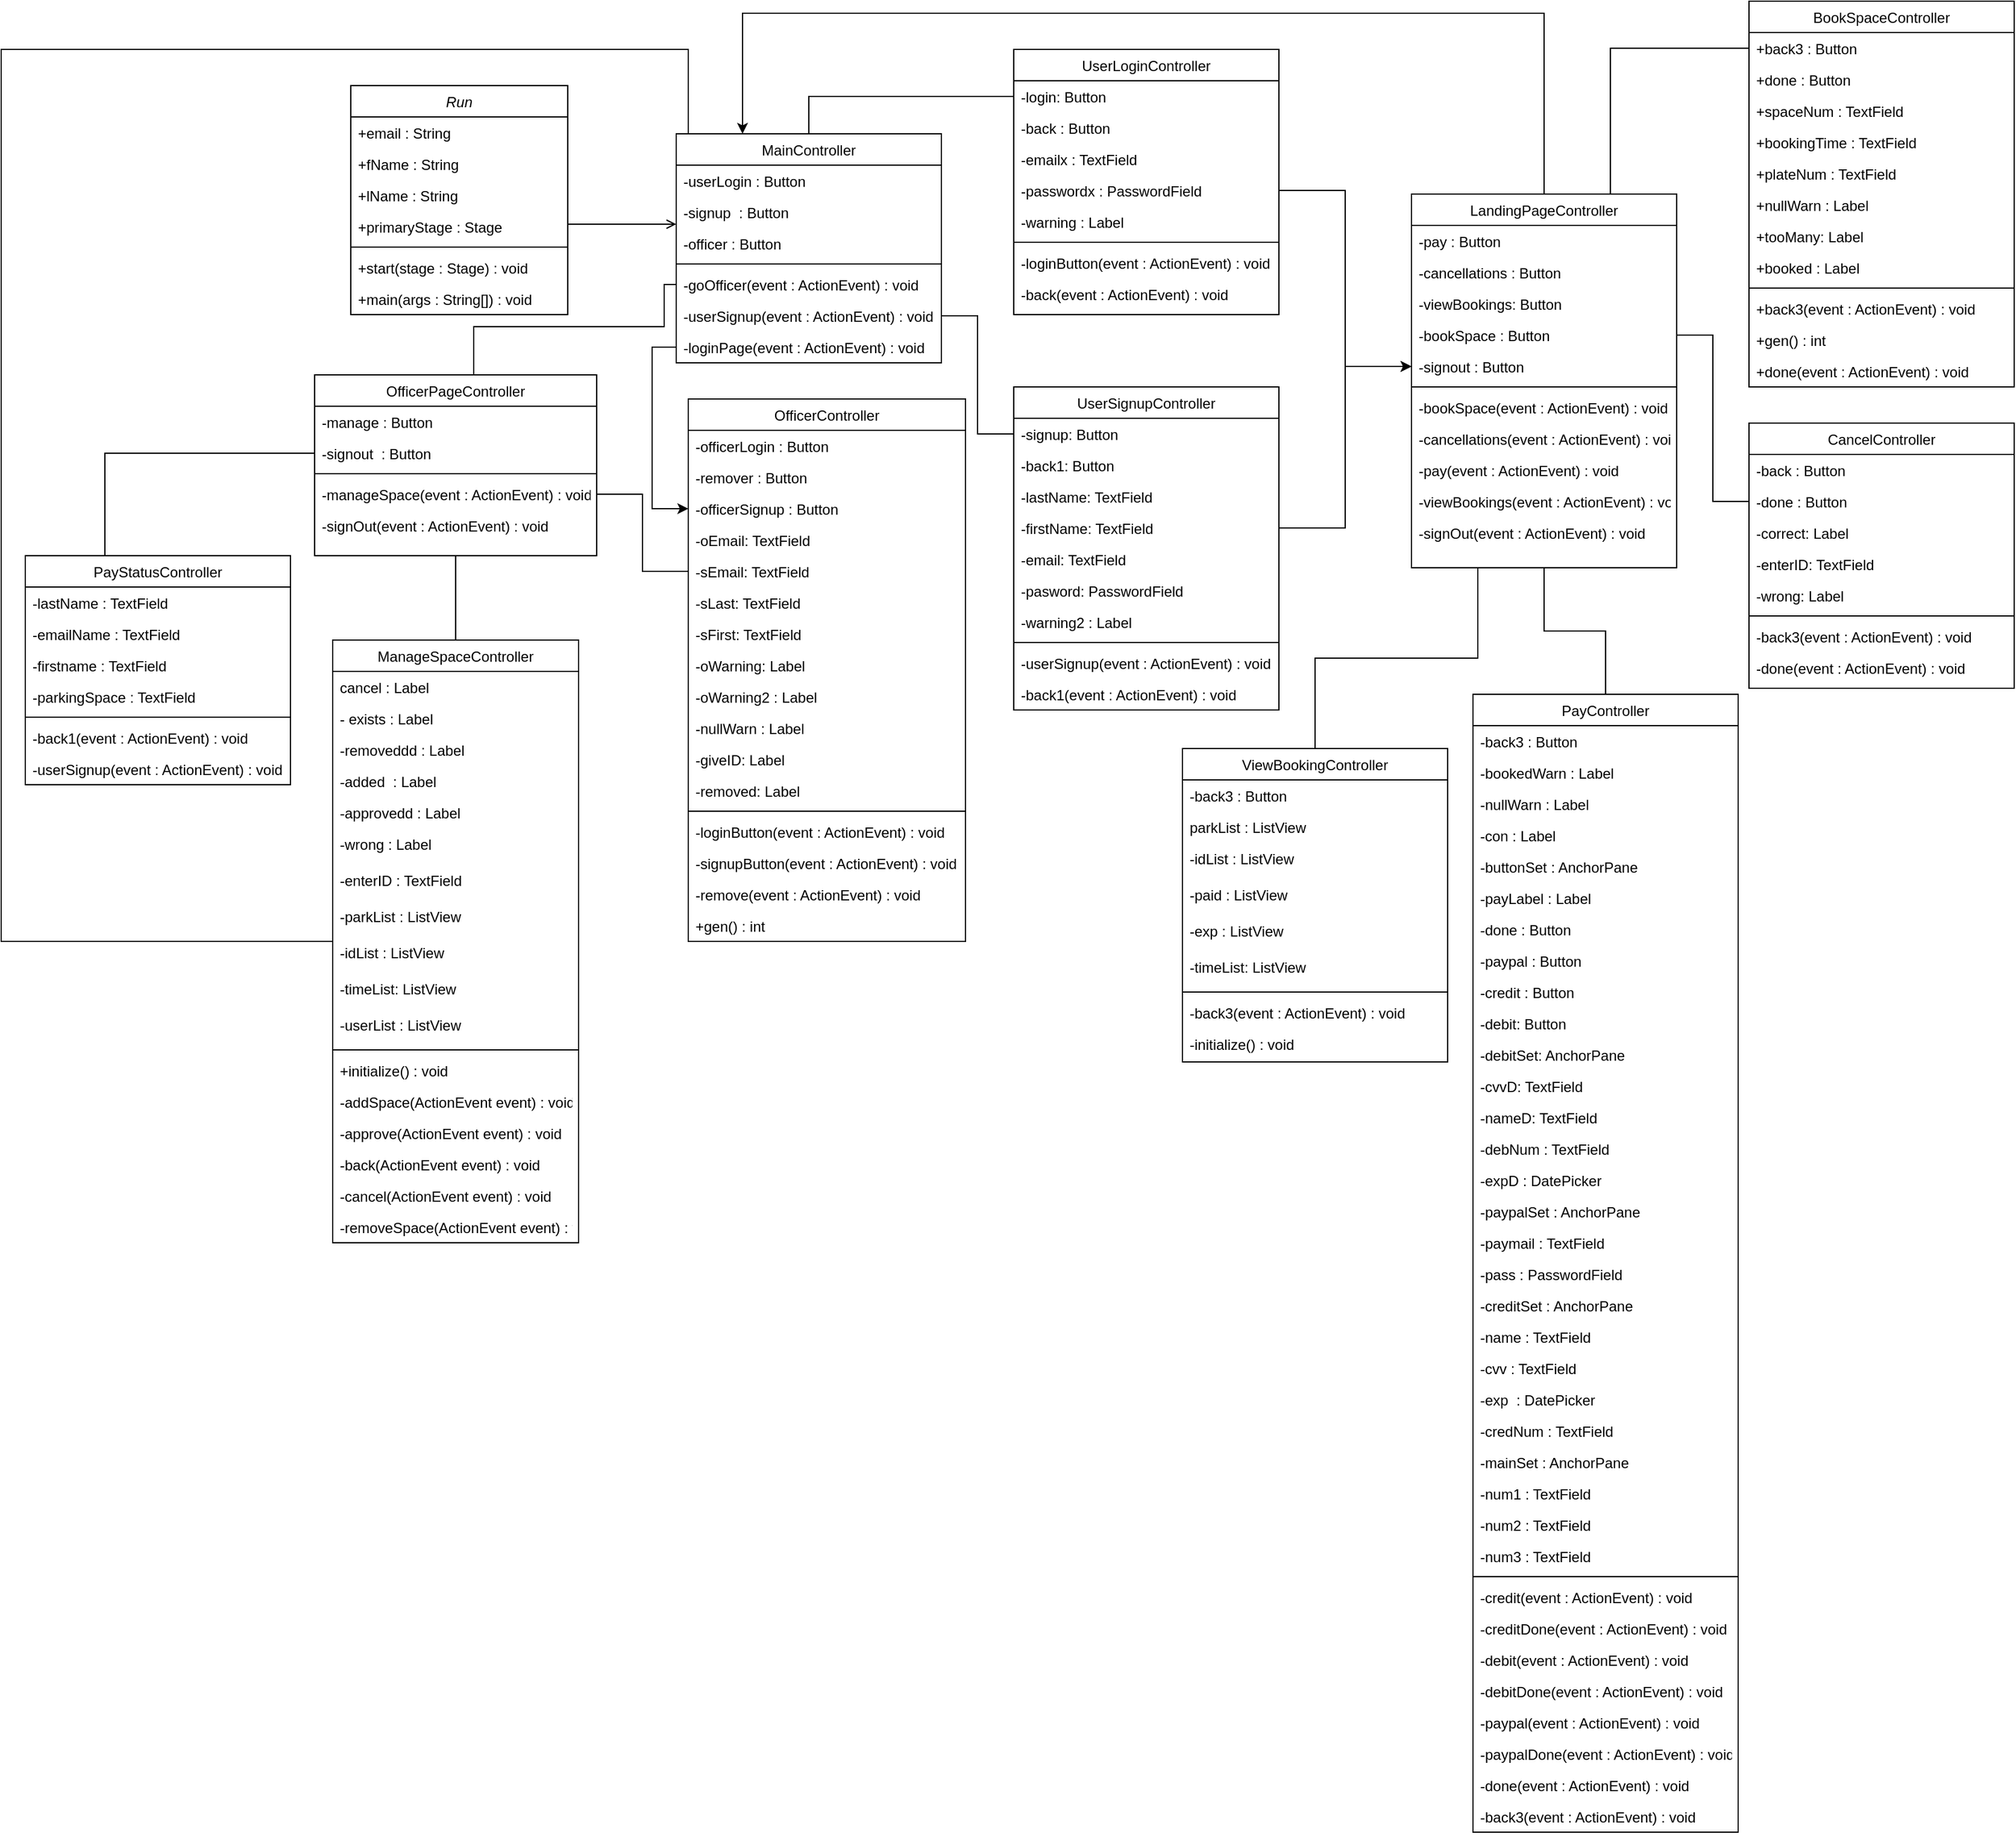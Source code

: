 <mxfile version="14.6.6" type="github">
  <diagram id="C5RBs43oDa-KdzZeNtuy" name="Page-1">
    <mxGraphModel dx="1391" dy="668" grid="1" gridSize="10" guides="1" tooltips="1" connect="1" arrows="1" fold="1" page="1" pageScale="1" pageWidth="827" pageHeight="1169" math="0" shadow="0">
      <root>
        <mxCell id="WIyWlLk6GJQsqaUBKTNV-0" />
        <mxCell id="WIyWlLk6GJQsqaUBKTNV-1" parent="WIyWlLk6GJQsqaUBKTNV-0" />
        <mxCell id="zkfFHV4jXpPFQw0GAbJ--0" value="Run" style="swimlane;fontStyle=2;align=center;verticalAlign=top;childLayout=stackLayout;horizontal=1;startSize=26;horizontalStack=0;resizeParent=1;resizeLast=0;collapsible=1;marginBottom=0;rounded=0;shadow=0;strokeWidth=1;" parent="WIyWlLk6GJQsqaUBKTNV-1" vertex="1">
          <mxGeometry x="200" y="80" width="180" height="190" as="geometry">
            <mxRectangle x="230" y="140" width="160" height="26" as="alternateBounds" />
          </mxGeometry>
        </mxCell>
        <mxCell id="zkfFHV4jXpPFQw0GAbJ--1" value="+email : String" style="text;align=left;verticalAlign=top;spacingLeft=4;spacingRight=4;overflow=hidden;rotatable=0;points=[[0,0.5],[1,0.5]];portConstraint=eastwest;" parent="zkfFHV4jXpPFQw0GAbJ--0" vertex="1">
          <mxGeometry y="26" width="180" height="26" as="geometry" />
        </mxCell>
        <mxCell id="zkfFHV4jXpPFQw0GAbJ--2" value="+fName : String" style="text;align=left;verticalAlign=top;spacingLeft=4;spacingRight=4;overflow=hidden;rotatable=0;points=[[0,0.5],[1,0.5]];portConstraint=eastwest;rounded=0;shadow=0;html=0;" parent="zkfFHV4jXpPFQw0GAbJ--0" vertex="1">
          <mxGeometry y="52" width="180" height="26" as="geometry" />
        </mxCell>
        <mxCell id="zkfFHV4jXpPFQw0GAbJ--3" value="+lName : String" style="text;align=left;verticalAlign=top;spacingLeft=4;spacingRight=4;overflow=hidden;rotatable=0;points=[[0,0.5],[1,0.5]];portConstraint=eastwest;rounded=0;shadow=0;html=0;" parent="zkfFHV4jXpPFQw0GAbJ--0" vertex="1">
          <mxGeometry y="78" width="180" height="26" as="geometry" />
        </mxCell>
        <mxCell id="QMqZryy2VPvUSHQ2PEEw-0" value="+primaryStage : Stage" style="text;align=left;verticalAlign=top;spacingLeft=4;spacingRight=4;overflow=hidden;rotatable=0;points=[[0,0.5],[1,0.5]];portConstraint=eastwest;rounded=0;shadow=0;html=0;" parent="zkfFHV4jXpPFQw0GAbJ--0" vertex="1">
          <mxGeometry y="104" width="180" height="26" as="geometry" />
        </mxCell>
        <mxCell id="zkfFHV4jXpPFQw0GAbJ--4" value="" style="line;html=1;strokeWidth=1;align=left;verticalAlign=middle;spacingTop=-1;spacingLeft=3;spacingRight=3;rotatable=0;labelPosition=right;points=[];portConstraint=eastwest;" parent="zkfFHV4jXpPFQw0GAbJ--0" vertex="1">
          <mxGeometry y="130" width="180" height="8" as="geometry" />
        </mxCell>
        <mxCell id="zkfFHV4jXpPFQw0GAbJ--5" value="+start(stage : Stage) : void" style="text;align=left;verticalAlign=top;spacingLeft=4;spacingRight=4;overflow=hidden;rotatable=0;points=[[0,0.5],[1,0.5]];portConstraint=eastwest;" parent="zkfFHV4jXpPFQw0GAbJ--0" vertex="1">
          <mxGeometry y="138" width="180" height="26" as="geometry" />
        </mxCell>
        <mxCell id="QMqZryy2VPvUSHQ2PEEw-1" value="+main(args : String[]) : void" style="text;align=left;verticalAlign=top;spacingLeft=4;spacingRight=4;overflow=hidden;rotatable=0;points=[[0,0.5],[1,0.5]];portConstraint=eastwest;" parent="zkfFHV4jXpPFQw0GAbJ--0" vertex="1">
          <mxGeometry y="164" width="180" height="26" as="geometry" />
        </mxCell>
        <mxCell id="QMqZryy2VPvUSHQ2PEEw-46" style="edgeStyle=orthogonalEdgeStyle;rounded=0;orthogonalLoop=1;jettySize=auto;html=1;exitX=0.5;exitY=0;exitDx=0;exitDy=0;entryX=0;entryY=0.5;entryDx=0;entryDy=0;endArrow=none;endFill=0;" parent="WIyWlLk6GJQsqaUBKTNV-1" source="zkfFHV4jXpPFQw0GAbJ--17" target="QMqZryy2VPvUSHQ2PEEw-14" edge="1">
          <mxGeometry relative="1" as="geometry" />
        </mxCell>
        <mxCell id="zkfFHV4jXpPFQw0GAbJ--17" value="MainController" style="swimlane;fontStyle=0;align=center;verticalAlign=top;childLayout=stackLayout;horizontal=1;startSize=26;horizontalStack=0;resizeParent=1;resizeLast=0;collapsible=1;marginBottom=0;rounded=0;shadow=0;strokeWidth=1;" parent="WIyWlLk6GJQsqaUBKTNV-1" vertex="1">
          <mxGeometry x="470" y="120" width="220" height="190" as="geometry">
            <mxRectangle x="550" y="140" width="160" height="26" as="alternateBounds" />
          </mxGeometry>
        </mxCell>
        <mxCell id="zkfFHV4jXpPFQw0GAbJ--18" value="-userLogin : Button" style="text;align=left;verticalAlign=top;spacingLeft=4;spacingRight=4;overflow=hidden;rotatable=0;points=[[0,0.5],[1,0.5]];portConstraint=eastwest;" parent="zkfFHV4jXpPFQw0GAbJ--17" vertex="1">
          <mxGeometry y="26" width="220" height="26" as="geometry" />
        </mxCell>
        <mxCell id="zkfFHV4jXpPFQw0GAbJ--19" value="-signup  : Button" style="text;align=left;verticalAlign=top;spacingLeft=4;spacingRight=4;overflow=hidden;rotatable=0;points=[[0,0.5],[1,0.5]];portConstraint=eastwest;rounded=0;shadow=0;html=0;" parent="zkfFHV4jXpPFQw0GAbJ--17" vertex="1">
          <mxGeometry y="52" width="220" height="26" as="geometry" />
        </mxCell>
        <mxCell id="zkfFHV4jXpPFQw0GAbJ--20" value="-officer : Button" style="text;align=left;verticalAlign=top;spacingLeft=4;spacingRight=4;overflow=hidden;rotatable=0;points=[[0,0.5],[1,0.5]];portConstraint=eastwest;rounded=0;shadow=0;html=0;" parent="zkfFHV4jXpPFQw0GAbJ--17" vertex="1">
          <mxGeometry y="78" width="220" height="26" as="geometry" />
        </mxCell>
        <mxCell id="zkfFHV4jXpPFQw0GAbJ--23" value="" style="line;html=1;strokeWidth=1;align=left;verticalAlign=middle;spacingTop=-1;spacingLeft=3;spacingRight=3;rotatable=0;labelPosition=right;points=[];portConstraint=eastwest;" parent="zkfFHV4jXpPFQw0GAbJ--17" vertex="1">
          <mxGeometry y="104" width="220" height="8" as="geometry" />
        </mxCell>
        <mxCell id="zkfFHV4jXpPFQw0GAbJ--24" value="-goOfficer(event : ActionEvent) : void" style="text;align=left;verticalAlign=top;spacingLeft=4;spacingRight=4;overflow=hidden;rotatable=0;points=[[0,0.5],[1,0.5]];portConstraint=eastwest;" parent="zkfFHV4jXpPFQw0GAbJ--17" vertex="1">
          <mxGeometry y="112" width="220" height="26" as="geometry" />
        </mxCell>
        <mxCell id="QMqZryy2VPvUSHQ2PEEw-4" value="-userSignup(event : ActionEvent) : void" style="text;align=left;verticalAlign=top;spacingLeft=4;spacingRight=4;overflow=hidden;rotatable=0;points=[[0,0.5],[1,0.5]];portConstraint=eastwest;" parent="zkfFHV4jXpPFQw0GAbJ--17" vertex="1">
          <mxGeometry y="138" width="220" height="26" as="geometry" />
        </mxCell>
        <mxCell id="QMqZryy2VPvUSHQ2PEEw-3" value="-loginPage(event : ActionEvent) : void" style="text;align=left;verticalAlign=top;spacingLeft=4;spacingRight=4;overflow=hidden;rotatable=0;points=[[0,0.5],[1,0.5]];portConstraint=eastwest;" parent="zkfFHV4jXpPFQw0GAbJ--17" vertex="1">
          <mxGeometry y="164" width="220" height="26" as="geometry" />
        </mxCell>
        <mxCell id="zkfFHV4jXpPFQw0GAbJ--26" value="" style="endArrow=open;shadow=0;strokeWidth=1;rounded=0;endFill=1;edgeStyle=elbowEdgeStyle;elbow=vertical;" parent="WIyWlLk6GJQsqaUBKTNV-1" source="zkfFHV4jXpPFQw0GAbJ--0" target="zkfFHV4jXpPFQw0GAbJ--17" edge="1">
          <mxGeometry x="0.5" y="41" relative="1" as="geometry">
            <mxPoint x="380" y="192" as="sourcePoint" />
            <mxPoint x="540" y="192" as="targetPoint" />
            <mxPoint x="-40" y="32" as="offset" />
          </mxGeometry>
        </mxCell>
        <mxCell id="QMqZryy2VPvUSHQ2PEEw-5" value="OfficerController" style="swimlane;fontStyle=0;align=center;verticalAlign=top;childLayout=stackLayout;horizontal=1;startSize=26;horizontalStack=0;resizeParent=1;resizeLast=0;collapsible=1;marginBottom=0;rounded=0;shadow=0;strokeWidth=1;" parent="WIyWlLk6GJQsqaUBKTNV-1" vertex="1">
          <mxGeometry x="480" y="340" width="230" height="450" as="geometry">
            <mxRectangle x="550" y="140" width="160" height="26" as="alternateBounds" />
          </mxGeometry>
        </mxCell>
        <mxCell id="QMqZryy2VPvUSHQ2PEEw-6" value="-officerLogin : Button" style="text;align=left;verticalAlign=top;spacingLeft=4;spacingRight=4;overflow=hidden;rotatable=0;points=[[0,0.5],[1,0.5]];portConstraint=eastwest;" parent="QMqZryy2VPvUSHQ2PEEw-5" vertex="1">
          <mxGeometry y="26" width="230" height="26" as="geometry" />
        </mxCell>
        <mxCell id="QMqZryy2VPvUSHQ2PEEw-7" value="-remover : Button" style="text;align=left;verticalAlign=top;spacingLeft=4;spacingRight=4;overflow=hidden;rotatable=0;points=[[0,0.5],[1,0.5]];portConstraint=eastwest;rounded=0;shadow=0;html=0;" parent="QMqZryy2VPvUSHQ2PEEw-5" vertex="1">
          <mxGeometry y="52" width="230" height="26" as="geometry" />
        </mxCell>
        <mxCell id="QMqZryy2VPvUSHQ2PEEw-8" value="-officerSignup : Button" style="text;align=left;verticalAlign=top;spacingLeft=4;spacingRight=4;overflow=hidden;rotatable=0;points=[[0,0.5],[1,0.5]];portConstraint=eastwest;rounded=0;shadow=0;html=0;" parent="QMqZryy2VPvUSHQ2PEEw-5" vertex="1">
          <mxGeometry y="78" width="230" height="26" as="geometry" />
        </mxCell>
        <mxCell id="QMqZryy2VPvUSHQ2PEEw-32" value="-oEmail: TextField" style="text;align=left;verticalAlign=top;spacingLeft=4;spacingRight=4;overflow=hidden;rotatable=0;points=[[0,0.5],[1,0.5]];portConstraint=eastwest;rounded=0;shadow=0;html=0;" parent="QMqZryy2VPvUSHQ2PEEw-5" vertex="1">
          <mxGeometry y="104" width="230" height="26" as="geometry" />
        </mxCell>
        <mxCell id="QMqZryy2VPvUSHQ2PEEw-33" value="-sEmail: TextField" style="text;align=left;verticalAlign=top;spacingLeft=4;spacingRight=4;overflow=hidden;rotatable=0;points=[[0,0.5],[1,0.5]];portConstraint=eastwest;rounded=0;shadow=0;html=0;" parent="QMqZryy2VPvUSHQ2PEEw-5" vertex="1">
          <mxGeometry y="130" width="230" height="26" as="geometry" />
        </mxCell>
        <mxCell id="QMqZryy2VPvUSHQ2PEEw-34" value="-sLast: TextField" style="text;align=left;verticalAlign=top;spacingLeft=4;spacingRight=4;overflow=hidden;rotatable=0;points=[[0,0.5],[1,0.5]];portConstraint=eastwest;rounded=0;shadow=0;html=0;" parent="QMqZryy2VPvUSHQ2PEEw-5" vertex="1">
          <mxGeometry y="156" width="230" height="26" as="geometry" />
        </mxCell>
        <mxCell id="QMqZryy2VPvUSHQ2PEEw-35" value="-sFirst: TextField" style="text;align=left;verticalAlign=top;spacingLeft=4;spacingRight=4;overflow=hidden;rotatable=0;points=[[0,0.5],[1,0.5]];portConstraint=eastwest;rounded=0;shadow=0;html=0;" parent="QMqZryy2VPvUSHQ2PEEw-5" vertex="1">
          <mxGeometry y="182" width="230" height="26" as="geometry" />
        </mxCell>
        <mxCell id="QMqZryy2VPvUSHQ2PEEw-36" value="-oWarning: Label" style="text;align=left;verticalAlign=top;spacingLeft=4;spacingRight=4;overflow=hidden;rotatable=0;points=[[0,0.5],[1,0.5]];portConstraint=eastwest;rounded=0;shadow=0;html=0;" parent="QMqZryy2VPvUSHQ2PEEw-5" vertex="1">
          <mxGeometry y="208" width="230" height="26" as="geometry" />
        </mxCell>
        <mxCell id="QMqZryy2VPvUSHQ2PEEw-37" value="-oWarning2 : Label" style="text;align=left;verticalAlign=top;spacingLeft=4;spacingRight=4;overflow=hidden;rotatable=0;points=[[0,0.5],[1,0.5]];portConstraint=eastwest;rounded=0;shadow=0;html=0;" parent="QMqZryy2VPvUSHQ2PEEw-5" vertex="1">
          <mxGeometry y="234" width="230" height="26" as="geometry" />
        </mxCell>
        <mxCell id="QMqZryy2VPvUSHQ2PEEw-38" value="-nullWarn : Label" style="text;align=left;verticalAlign=top;spacingLeft=4;spacingRight=4;overflow=hidden;rotatable=0;points=[[0,0.5],[1,0.5]];portConstraint=eastwest;rounded=0;shadow=0;html=0;" parent="QMqZryy2VPvUSHQ2PEEw-5" vertex="1">
          <mxGeometry y="260" width="230" height="26" as="geometry" />
        </mxCell>
        <mxCell id="QMqZryy2VPvUSHQ2PEEw-39" value="-giveID: Label" style="text;align=left;verticalAlign=top;spacingLeft=4;spacingRight=4;overflow=hidden;rotatable=0;points=[[0,0.5],[1,0.5]];portConstraint=eastwest;rounded=0;shadow=0;html=0;" parent="QMqZryy2VPvUSHQ2PEEw-5" vertex="1">
          <mxGeometry y="286" width="230" height="26" as="geometry" />
        </mxCell>
        <mxCell id="QMqZryy2VPvUSHQ2PEEw-40" value="-removed: Label" style="text;align=left;verticalAlign=top;spacingLeft=4;spacingRight=4;overflow=hidden;rotatable=0;points=[[0,0.5],[1,0.5]];portConstraint=eastwest;rounded=0;shadow=0;html=0;" parent="QMqZryy2VPvUSHQ2PEEw-5" vertex="1">
          <mxGeometry y="312" width="230" height="26" as="geometry" />
        </mxCell>
        <mxCell id="QMqZryy2VPvUSHQ2PEEw-9" value="" style="line;html=1;strokeWidth=1;align=left;verticalAlign=middle;spacingTop=-1;spacingLeft=3;spacingRight=3;rotatable=0;labelPosition=right;points=[];portConstraint=eastwest;" parent="QMqZryy2VPvUSHQ2PEEw-5" vertex="1">
          <mxGeometry y="338" width="230" height="8" as="geometry" />
        </mxCell>
        <mxCell id="QMqZryy2VPvUSHQ2PEEw-10" value="-loginButton(event : ActionEvent) : void" style="text;align=left;verticalAlign=top;spacingLeft=4;spacingRight=4;overflow=hidden;rotatable=0;points=[[0,0.5],[1,0.5]];portConstraint=eastwest;" parent="QMqZryy2VPvUSHQ2PEEw-5" vertex="1">
          <mxGeometry y="346" width="230" height="26" as="geometry" />
        </mxCell>
        <mxCell id="QMqZryy2VPvUSHQ2PEEw-11" value="-signupButton(event : ActionEvent) : void" style="text;align=left;verticalAlign=top;spacingLeft=4;spacingRight=4;overflow=hidden;rotatable=0;points=[[0,0.5],[1,0.5]];portConstraint=eastwest;" parent="QMqZryy2VPvUSHQ2PEEw-5" vertex="1">
          <mxGeometry y="372" width="230" height="26" as="geometry" />
        </mxCell>
        <mxCell id="QMqZryy2VPvUSHQ2PEEw-12" value="-remove(event : ActionEvent) : void" style="text;align=left;verticalAlign=top;spacingLeft=4;spacingRight=4;overflow=hidden;rotatable=0;points=[[0,0.5],[1,0.5]];portConstraint=eastwest;" parent="QMqZryy2VPvUSHQ2PEEw-5" vertex="1">
          <mxGeometry y="398" width="230" height="26" as="geometry" />
        </mxCell>
        <mxCell id="QMqZryy2VPvUSHQ2PEEw-42" value="+gen() : int" style="text;align=left;verticalAlign=top;spacingLeft=4;spacingRight=4;overflow=hidden;rotatable=0;points=[[0,0.5],[1,0.5]];portConstraint=eastwest;" parent="QMqZryy2VPvUSHQ2PEEw-5" vertex="1">
          <mxGeometry y="424" width="230" height="26" as="geometry" />
        </mxCell>
        <mxCell id="QMqZryy2VPvUSHQ2PEEw-13" value="UserLoginController" style="swimlane;fontStyle=0;align=center;verticalAlign=top;childLayout=stackLayout;horizontal=1;startSize=26;horizontalStack=0;resizeParent=1;resizeLast=0;collapsible=1;marginBottom=0;rounded=0;shadow=0;strokeWidth=1;" parent="WIyWlLk6GJQsqaUBKTNV-1" vertex="1">
          <mxGeometry x="750" y="50" width="220" height="220" as="geometry">
            <mxRectangle x="550" y="140" width="160" height="26" as="alternateBounds" />
          </mxGeometry>
        </mxCell>
        <mxCell id="QMqZryy2VPvUSHQ2PEEw-14" value="-login: Button" style="text;align=left;verticalAlign=top;spacingLeft=4;spacingRight=4;overflow=hidden;rotatable=0;points=[[0,0.5],[1,0.5]];portConstraint=eastwest;" parent="QMqZryy2VPvUSHQ2PEEw-13" vertex="1">
          <mxGeometry y="26" width="220" height="26" as="geometry" />
        </mxCell>
        <mxCell id="QMqZryy2VPvUSHQ2PEEw-15" value="-back : Button" style="text;align=left;verticalAlign=top;spacingLeft=4;spacingRight=4;overflow=hidden;rotatable=0;points=[[0,0.5],[1,0.5]];portConstraint=eastwest;rounded=0;shadow=0;html=0;" parent="QMqZryy2VPvUSHQ2PEEw-13" vertex="1">
          <mxGeometry y="52" width="220" height="26" as="geometry" />
        </mxCell>
        <mxCell id="QMqZryy2VPvUSHQ2PEEw-16" value="-emailx : TextField " style="text;align=left;verticalAlign=top;spacingLeft=4;spacingRight=4;overflow=hidden;rotatable=0;points=[[0,0.5],[1,0.5]];portConstraint=eastwest;rounded=0;shadow=0;html=0;" parent="QMqZryy2VPvUSHQ2PEEw-13" vertex="1">
          <mxGeometry y="78" width="220" height="26" as="geometry" />
        </mxCell>
        <mxCell id="QMqZryy2VPvUSHQ2PEEw-43" value="-passwordx : PasswordField " style="text;align=left;verticalAlign=top;spacingLeft=4;spacingRight=4;overflow=hidden;rotatable=0;points=[[0,0.5],[1,0.5]];portConstraint=eastwest;rounded=0;shadow=0;html=0;" parent="QMqZryy2VPvUSHQ2PEEw-13" vertex="1">
          <mxGeometry y="104" width="220" height="26" as="geometry" />
        </mxCell>
        <mxCell id="QMqZryy2VPvUSHQ2PEEw-44" value="-warning : Label " style="text;align=left;verticalAlign=top;spacingLeft=4;spacingRight=4;overflow=hidden;rotatable=0;points=[[0,0.5],[1,0.5]];portConstraint=eastwest;rounded=0;shadow=0;html=0;" parent="QMqZryy2VPvUSHQ2PEEw-13" vertex="1">
          <mxGeometry y="130" width="220" height="26" as="geometry" />
        </mxCell>
        <mxCell id="QMqZryy2VPvUSHQ2PEEw-17" value="" style="line;html=1;strokeWidth=1;align=left;verticalAlign=middle;spacingTop=-1;spacingLeft=3;spacingRight=3;rotatable=0;labelPosition=right;points=[];portConstraint=eastwest;" parent="QMqZryy2VPvUSHQ2PEEw-13" vertex="1">
          <mxGeometry y="156" width="220" height="8" as="geometry" />
        </mxCell>
        <mxCell id="QMqZryy2VPvUSHQ2PEEw-18" value="-loginButton(event : ActionEvent) : void" style="text;align=left;verticalAlign=top;spacingLeft=4;spacingRight=4;overflow=hidden;rotatable=0;points=[[0,0.5],[1,0.5]];portConstraint=eastwest;" parent="QMqZryy2VPvUSHQ2PEEw-13" vertex="1">
          <mxGeometry y="164" width="220" height="26" as="geometry" />
        </mxCell>
        <mxCell id="QMqZryy2VPvUSHQ2PEEw-19" value="-back(event : ActionEvent) : void" style="text;align=left;verticalAlign=top;spacingLeft=4;spacingRight=4;overflow=hidden;rotatable=0;points=[[0,0.5],[1,0.5]];portConstraint=eastwest;" parent="QMqZryy2VPvUSHQ2PEEw-13" vertex="1">
          <mxGeometry y="190" width="220" height="26" as="geometry" />
        </mxCell>
        <mxCell id="QMqZryy2VPvUSHQ2PEEw-21" value="UserSignupController" style="swimlane;fontStyle=0;align=center;verticalAlign=top;childLayout=stackLayout;horizontal=1;startSize=26;horizontalStack=0;resizeParent=1;resizeLast=0;collapsible=1;marginBottom=0;rounded=0;shadow=0;strokeWidth=1;" parent="WIyWlLk6GJQsqaUBKTNV-1" vertex="1">
          <mxGeometry x="750" y="330" width="220" height="268" as="geometry">
            <mxRectangle x="550" y="140" width="160" height="26" as="alternateBounds" />
          </mxGeometry>
        </mxCell>
        <mxCell id="QMqZryy2VPvUSHQ2PEEw-22" value="-signup: Button" style="text;align=left;verticalAlign=top;spacingLeft=4;spacingRight=4;overflow=hidden;rotatable=0;points=[[0,0.5],[1,0.5]];portConstraint=eastwest;" parent="QMqZryy2VPvUSHQ2PEEw-21" vertex="1">
          <mxGeometry y="26" width="220" height="26" as="geometry" />
        </mxCell>
        <mxCell id="QMqZryy2VPvUSHQ2PEEw-23" value="-back1: Button" style="text;align=left;verticalAlign=top;spacingLeft=4;spacingRight=4;overflow=hidden;rotatable=0;points=[[0,0.5],[1,0.5]];portConstraint=eastwest;rounded=0;shadow=0;html=0;" parent="QMqZryy2VPvUSHQ2PEEw-21" vertex="1">
          <mxGeometry y="52" width="220" height="26" as="geometry" />
        </mxCell>
        <mxCell id="QMqZryy2VPvUSHQ2PEEw-50" value="-lastName: TextField " style="text;align=left;verticalAlign=top;spacingLeft=4;spacingRight=4;overflow=hidden;rotatable=0;points=[[0,0.5],[1,0.5]];portConstraint=eastwest;rounded=0;shadow=0;html=0;" parent="QMqZryy2VPvUSHQ2PEEw-21" vertex="1">
          <mxGeometry y="78" width="220" height="26" as="geometry" />
        </mxCell>
        <mxCell id="QMqZryy2VPvUSHQ2PEEw-53" value="-firstName: TextField " style="text;align=left;verticalAlign=top;spacingLeft=4;spacingRight=4;overflow=hidden;rotatable=0;points=[[0,0.5],[1,0.5]];portConstraint=eastwest;rounded=0;shadow=0;html=0;" parent="QMqZryy2VPvUSHQ2PEEw-21" vertex="1">
          <mxGeometry y="104" width="220" height="26" as="geometry" />
        </mxCell>
        <mxCell id="QMqZryy2VPvUSHQ2PEEw-54" value="-email: TextField " style="text;align=left;verticalAlign=top;spacingLeft=4;spacingRight=4;overflow=hidden;rotatable=0;points=[[0,0.5],[1,0.5]];portConstraint=eastwest;rounded=0;shadow=0;html=0;" parent="QMqZryy2VPvUSHQ2PEEw-21" vertex="1">
          <mxGeometry y="130" width="220" height="26" as="geometry" />
        </mxCell>
        <mxCell id="QMqZryy2VPvUSHQ2PEEw-51" value="-pasword: PasswordField " style="text;align=left;verticalAlign=top;spacingLeft=4;spacingRight=4;overflow=hidden;rotatable=0;points=[[0,0.5],[1,0.5]];portConstraint=eastwest;rounded=0;shadow=0;html=0;" parent="QMqZryy2VPvUSHQ2PEEw-21" vertex="1">
          <mxGeometry y="156" width="220" height="26" as="geometry" />
        </mxCell>
        <mxCell id="QMqZryy2VPvUSHQ2PEEw-52" value="-warning2 : Label " style="text;align=left;verticalAlign=top;spacingLeft=4;spacingRight=4;overflow=hidden;rotatable=0;points=[[0,0.5],[1,0.5]];portConstraint=eastwest;rounded=0;shadow=0;html=0;" parent="QMqZryy2VPvUSHQ2PEEw-21" vertex="1">
          <mxGeometry y="182" width="220" height="26" as="geometry" />
        </mxCell>
        <mxCell id="QMqZryy2VPvUSHQ2PEEw-25" value="" style="line;html=1;strokeWidth=1;align=left;verticalAlign=middle;spacingTop=-1;spacingLeft=3;spacingRight=3;rotatable=0;labelPosition=right;points=[];portConstraint=eastwest;" parent="QMqZryy2VPvUSHQ2PEEw-21" vertex="1">
          <mxGeometry y="208" width="220" height="8" as="geometry" />
        </mxCell>
        <mxCell id="QMqZryy2VPvUSHQ2PEEw-47" value="-userSignup(event : ActionEvent) : void" style="text;align=left;verticalAlign=top;spacingLeft=4;spacingRight=4;overflow=hidden;rotatable=0;points=[[0,0.5],[1,0.5]];portConstraint=eastwest;" parent="QMqZryy2VPvUSHQ2PEEw-21" vertex="1">
          <mxGeometry y="216" width="220" height="26" as="geometry" />
        </mxCell>
        <mxCell id="QMqZryy2VPvUSHQ2PEEw-48" value="-back1(event : ActionEvent) : void" style="text;align=left;verticalAlign=top;spacingLeft=4;spacingRight=4;overflow=hidden;rotatable=0;points=[[0,0.5],[1,0.5]];portConstraint=eastwest;" parent="QMqZryy2VPvUSHQ2PEEw-21" vertex="1">
          <mxGeometry y="242" width="220" height="26" as="geometry" />
        </mxCell>
        <mxCell id="QMqZryy2VPvUSHQ2PEEw-55" style="edgeStyle=orthogonalEdgeStyle;rounded=0;orthogonalLoop=1;jettySize=auto;html=1;exitX=1;exitY=0.5;exitDx=0;exitDy=0;entryX=0;entryY=0.5;entryDx=0;entryDy=0;endArrow=none;endFill=0;" parent="WIyWlLk6GJQsqaUBKTNV-1" source="QMqZryy2VPvUSHQ2PEEw-4" target="QMqZryy2VPvUSHQ2PEEw-22" edge="1">
          <mxGeometry relative="1" as="geometry" />
        </mxCell>
        <mxCell id="QMqZryy2VPvUSHQ2PEEw-57" style="edgeStyle=orthogonalEdgeStyle;rounded=0;orthogonalLoop=1;jettySize=auto;html=1;exitX=0;exitY=0.5;exitDx=0;exitDy=0;entryX=0;entryY=0.5;entryDx=0;entryDy=0;" parent="WIyWlLk6GJQsqaUBKTNV-1" source="QMqZryy2VPvUSHQ2PEEw-3" target="QMqZryy2VPvUSHQ2PEEw-8" edge="1">
          <mxGeometry relative="1" as="geometry" />
        </mxCell>
        <mxCell id="QMqZryy2VPvUSHQ2PEEw-76" style="edgeStyle=orthogonalEdgeStyle;rounded=0;orthogonalLoop=1;jettySize=auto;html=1;entryX=0.25;entryY=0;entryDx=0;entryDy=0;" parent="WIyWlLk6GJQsqaUBKTNV-1" source="QMqZryy2VPvUSHQ2PEEw-58" target="zkfFHV4jXpPFQw0GAbJ--17" edge="1">
          <mxGeometry relative="1" as="geometry">
            <Array as="points">
              <mxPoint x="1190" y="20" />
              <mxPoint x="525" y="20" />
            </Array>
          </mxGeometry>
        </mxCell>
        <mxCell id="QMqZryy2VPvUSHQ2PEEw-99" style="edgeStyle=orthogonalEdgeStyle;rounded=0;orthogonalLoop=1;jettySize=auto;html=1;exitX=0.75;exitY=0;exitDx=0;exitDy=0;entryX=0;entryY=0.5;entryDx=0;entryDy=0;endArrow=none;endFill=0;" parent="WIyWlLk6GJQsqaUBKTNV-1" source="QMqZryy2VPvUSHQ2PEEw-58" target="QMqZryy2VPvUSHQ2PEEw-78" edge="1">
          <mxGeometry relative="1" as="geometry" />
        </mxCell>
        <mxCell id="QMqZryy2VPvUSHQ2PEEw-58" value="LandingPageController" style="swimlane;fontStyle=0;align=center;verticalAlign=top;childLayout=stackLayout;horizontal=1;startSize=26;horizontalStack=0;resizeParent=1;resizeLast=0;collapsible=1;marginBottom=0;rounded=0;shadow=0;strokeWidth=1;" parent="WIyWlLk6GJQsqaUBKTNV-1" vertex="1">
          <mxGeometry x="1080" y="170" width="220" height="310" as="geometry">
            <mxRectangle x="550" y="140" width="160" height="26" as="alternateBounds" />
          </mxGeometry>
        </mxCell>
        <mxCell id="QMqZryy2VPvUSHQ2PEEw-59" value="-pay : Button" style="text;align=left;verticalAlign=top;spacingLeft=4;spacingRight=4;overflow=hidden;rotatable=0;points=[[0,0.5],[1,0.5]];portConstraint=eastwest;" parent="QMqZryy2VPvUSHQ2PEEw-58" vertex="1">
          <mxGeometry y="26" width="220" height="26" as="geometry" />
        </mxCell>
        <mxCell id="QMqZryy2VPvUSHQ2PEEw-60" value="-cancellations : Button" style="text;align=left;verticalAlign=top;spacingLeft=4;spacingRight=4;overflow=hidden;rotatable=0;points=[[0,0.5],[1,0.5]];portConstraint=eastwest;rounded=0;shadow=0;html=0;" parent="QMqZryy2VPvUSHQ2PEEw-58" vertex="1">
          <mxGeometry y="52" width="220" height="26" as="geometry" />
        </mxCell>
        <mxCell id="QMqZryy2VPvUSHQ2PEEw-67" value="-viewBookings: Button" style="text;align=left;verticalAlign=top;spacingLeft=4;spacingRight=4;overflow=hidden;rotatable=0;points=[[0,0.5],[1,0.5]];portConstraint=eastwest;rounded=0;shadow=0;html=0;" parent="QMqZryy2VPvUSHQ2PEEw-58" vertex="1">
          <mxGeometry y="78" width="220" height="26" as="geometry" />
        </mxCell>
        <mxCell id="QMqZryy2VPvUSHQ2PEEw-68" value="-bookSpace : Button" style="text;align=left;verticalAlign=top;spacingLeft=4;spacingRight=4;overflow=hidden;rotatable=0;points=[[0,0.5],[1,0.5]];portConstraint=eastwest;rounded=0;shadow=0;html=0;" parent="QMqZryy2VPvUSHQ2PEEw-58" vertex="1">
          <mxGeometry y="104" width="220" height="26" as="geometry" />
        </mxCell>
        <mxCell id="QMqZryy2VPvUSHQ2PEEw-69" value="-signout : Button" style="text;align=left;verticalAlign=top;spacingLeft=4;spacingRight=4;overflow=hidden;rotatable=0;points=[[0,0.5],[1,0.5]];portConstraint=eastwest;rounded=0;shadow=0;html=0;" parent="QMqZryy2VPvUSHQ2PEEw-58" vertex="1">
          <mxGeometry y="130" width="220" height="26" as="geometry" />
        </mxCell>
        <mxCell id="QMqZryy2VPvUSHQ2PEEw-64" value="" style="line;html=1;strokeWidth=1;align=left;verticalAlign=middle;spacingTop=-1;spacingLeft=3;spacingRight=3;rotatable=0;labelPosition=right;points=[];portConstraint=eastwest;" parent="QMqZryy2VPvUSHQ2PEEw-58" vertex="1">
          <mxGeometry y="156" width="220" height="8" as="geometry" />
        </mxCell>
        <mxCell id="QMqZryy2VPvUSHQ2PEEw-65" value="-bookSpace(event : ActionEvent) : void" style="text;align=left;verticalAlign=top;spacingLeft=4;spacingRight=4;overflow=hidden;rotatable=0;points=[[0,0.5],[1,0.5]];portConstraint=eastwest;" parent="QMqZryy2VPvUSHQ2PEEw-58" vertex="1">
          <mxGeometry y="164" width="220" height="26" as="geometry" />
        </mxCell>
        <mxCell id="QMqZryy2VPvUSHQ2PEEw-66" value="-cancellations(event : ActionEvent) : void" style="text;align=left;verticalAlign=top;spacingLeft=4;spacingRight=4;overflow=hidden;rotatable=0;points=[[0,0.5],[1,0.5]];portConstraint=eastwest;" parent="QMqZryy2VPvUSHQ2PEEw-58" vertex="1">
          <mxGeometry y="190" width="220" height="26" as="geometry" />
        </mxCell>
        <mxCell id="QMqZryy2VPvUSHQ2PEEw-70" value="-pay(event : ActionEvent) : void" style="text;align=left;verticalAlign=top;spacingLeft=4;spacingRight=4;overflow=hidden;rotatable=0;points=[[0,0.5],[1,0.5]];portConstraint=eastwest;" parent="QMqZryy2VPvUSHQ2PEEw-58" vertex="1">
          <mxGeometry y="216" width="220" height="26" as="geometry" />
        </mxCell>
        <mxCell id="QMqZryy2VPvUSHQ2PEEw-71" value="-viewBookings(event : ActionEvent) : void" style="text;align=left;verticalAlign=top;spacingLeft=4;spacingRight=4;overflow=hidden;rotatable=0;points=[[0,0.5],[1,0.5]];portConstraint=eastwest;" parent="QMqZryy2VPvUSHQ2PEEw-58" vertex="1">
          <mxGeometry y="242" width="220" height="26" as="geometry" />
        </mxCell>
        <mxCell id="QMqZryy2VPvUSHQ2PEEw-72" value="-signOut(event : ActionEvent) : void" style="text;align=left;verticalAlign=top;spacingLeft=4;spacingRight=4;overflow=hidden;rotatable=0;points=[[0,0.5],[1,0.5]];portConstraint=eastwest;" parent="QMqZryy2VPvUSHQ2PEEw-58" vertex="1">
          <mxGeometry y="268" width="220" height="26" as="geometry" />
        </mxCell>
        <mxCell id="QMqZryy2VPvUSHQ2PEEw-73" style="edgeStyle=orthogonalEdgeStyle;rounded=0;orthogonalLoop=1;jettySize=auto;html=1;exitX=1;exitY=0.5;exitDx=0;exitDy=0;entryX=0;entryY=0.5;entryDx=0;entryDy=0;" parent="WIyWlLk6GJQsqaUBKTNV-1" source="QMqZryy2VPvUSHQ2PEEw-43" target="QMqZryy2VPvUSHQ2PEEw-69" edge="1">
          <mxGeometry relative="1" as="geometry" />
        </mxCell>
        <mxCell id="QMqZryy2VPvUSHQ2PEEw-75" style="edgeStyle=orthogonalEdgeStyle;rounded=0;orthogonalLoop=1;jettySize=auto;html=1;exitX=1;exitY=0.5;exitDx=0;exitDy=0;entryX=0;entryY=0.5;entryDx=0;entryDy=0;" parent="WIyWlLk6GJQsqaUBKTNV-1" source="QMqZryy2VPvUSHQ2PEEw-53" target="QMqZryy2VPvUSHQ2PEEw-69" edge="1">
          <mxGeometry relative="1" as="geometry" />
        </mxCell>
        <mxCell id="QMqZryy2VPvUSHQ2PEEw-77" value="BookSpaceController" style="swimlane;fontStyle=0;align=center;verticalAlign=top;childLayout=stackLayout;horizontal=1;startSize=26;horizontalStack=0;resizeParent=1;resizeLast=0;collapsible=1;marginBottom=0;rounded=0;shadow=0;strokeWidth=1;" parent="WIyWlLk6GJQsqaUBKTNV-1" vertex="1">
          <mxGeometry x="1360" y="10" width="220" height="320" as="geometry">
            <mxRectangle x="550" y="140" width="160" height="26" as="alternateBounds" />
          </mxGeometry>
        </mxCell>
        <mxCell id="QMqZryy2VPvUSHQ2PEEw-78" value="+back3 : Button" style="text;align=left;verticalAlign=top;spacingLeft=4;spacingRight=4;overflow=hidden;rotatable=0;points=[[0,0.5],[1,0.5]];portConstraint=eastwest;" parent="QMqZryy2VPvUSHQ2PEEw-77" vertex="1">
          <mxGeometry y="26" width="220" height="26" as="geometry" />
        </mxCell>
        <mxCell id="QMqZryy2VPvUSHQ2PEEw-79" value="+done : Button" style="text;align=left;verticalAlign=top;spacingLeft=4;spacingRight=4;overflow=hidden;rotatable=0;points=[[0,0.5],[1,0.5]];portConstraint=eastwest;rounded=0;shadow=0;html=0;" parent="QMqZryy2VPvUSHQ2PEEw-77" vertex="1">
          <mxGeometry y="52" width="220" height="26" as="geometry" />
        </mxCell>
        <mxCell id="QMqZryy2VPvUSHQ2PEEw-89" value="+spaceNum : TextField " style="text;align=left;verticalAlign=top;spacingLeft=4;spacingRight=4;overflow=hidden;rotatable=0;points=[[0,0.5],[1,0.5]];portConstraint=eastwest;rounded=0;shadow=0;html=0;" parent="QMqZryy2VPvUSHQ2PEEw-77" vertex="1">
          <mxGeometry y="78" width="220" height="26" as="geometry" />
        </mxCell>
        <mxCell id="QMqZryy2VPvUSHQ2PEEw-90" value="+bookingTime : TextField " style="text;align=left;verticalAlign=top;spacingLeft=4;spacingRight=4;overflow=hidden;rotatable=0;points=[[0,0.5],[1,0.5]];portConstraint=eastwest;rounded=0;shadow=0;html=0;" parent="QMqZryy2VPvUSHQ2PEEw-77" vertex="1">
          <mxGeometry y="104" width="220" height="26" as="geometry" />
        </mxCell>
        <mxCell id="QMqZryy2VPvUSHQ2PEEw-91" value="+plateNum : TextField " style="text;align=left;verticalAlign=top;spacingLeft=4;spacingRight=4;overflow=hidden;rotatable=0;points=[[0,0.5],[1,0.5]];portConstraint=eastwest;rounded=0;shadow=0;html=0;" parent="QMqZryy2VPvUSHQ2PEEw-77" vertex="1">
          <mxGeometry y="130" width="220" height="26" as="geometry" />
        </mxCell>
        <mxCell id="QMqZryy2VPvUSHQ2PEEw-92" value="+nullWarn : Label" style="text;align=left;verticalAlign=top;spacingLeft=4;spacingRight=4;overflow=hidden;rotatable=0;points=[[0,0.5],[1,0.5]];portConstraint=eastwest;rounded=0;shadow=0;html=0;" parent="QMqZryy2VPvUSHQ2PEEw-77" vertex="1">
          <mxGeometry y="156" width="220" height="26" as="geometry" />
        </mxCell>
        <mxCell id="QMqZryy2VPvUSHQ2PEEw-93" value="+tooMany: Label" style="text;align=left;verticalAlign=top;spacingLeft=4;spacingRight=4;overflow=hidden;rotatable=0;points=[[0,0.5],[1,0.5]];portConstraint=eastwest;rounded=0;shadow=0;html=0;" parent="QMqZryy2VPvUSHQ2PEEw-77" vertex="1">
          <mxGeometry y="182" width="220" height="26" as="geometry" />
        </mxCell>
        <mxCell id="QMqZryy2VPvUSHQ2PEEw-94" value="+booked : Label" style="text;align=left;verticalAlign=top;spacingLeft=4;spacingRight=4;overflow=hidden;rotatable=0;points=[[0,0.5],[1,0.5]];portConstraint=eastwest;rounded=0;shadow=0;html=0;" parent="QMqZryy2VPvUSHQ2PEEw-77" vertex="1">
          <mxGeometry y="208" width="220" height="26" as="geometry" />
        </mxCell>
        <mxCell id="QMqZryy2VPvUSHQ2PEEw-83" value="" style="line;html=1;strokeWidth=1;align=left;verticalAlign=middle;spacingTop=-1;spacingLeft=3;spacingRight=3;rotatable=0;labelPosition=right;points=[];portConstraint=eastwest;" parent="QMqZryy2VPvUSHQ2PEEw-77" vertex="1">
          <mxGeometry y="234" width="220" height="8" as="geometry" />
        </mxCell>
        <mxCell id="QMqZryy2VPvUSHQ2PEEw-97" value="+back3(event : ActionEvent) : void" style="text;align=left;verticalAlign=top;spacingLeft=4;spacingRight=4;overflow=hidden;rotatable=0;points=[[0,0.5],[1,0.5]];portConstraint=eastwest;" parent="QMqZryy2VPvUSHQ2PEEw-77" vertex="1">
          <mxGeometry y="242" width="220" height="26" as="geometry" />
        </mxCell>
        <mxCell id="QMqZryy2VPvUSHQ2PEEw-96" value="+gen() : int" style="text;align=left;verticalAlign=top;spacingLeft=4;spacingRight=4;overflow=hidden;rotatable=0;points=[[0,0.5],[1,0.5]];portConstraint=eastwest;" parent="QMqZryy2VPvUSHQ2PEEw-77" vertex="1">
          <mxGeometry y="268" width="220" height="26" as="geometry" />
        </mxCell>
        <mxCell id="QMqZryy2VPvUSHQ2PEEw-98" value="+done(event : ActionEvent) : void" style="text;align=left;verticalAlign=top;spacingLeft=4;spacingRight=4;overflow=hidden;rotatable=0;points=[[0,0.5],[1,0.5]];portConstraint=eastwest;" parent="QMqZryy2VPvUSHQ2PEEw-77" vertex="1">
          <mxGeometry y="294" width="220" height="26" as="geometry" />
        </mxCell>
        <mxCell id="QMqZryy2VPvUSHQ2PEEw-100" value="CancelController" style="swimlane;fontStyle=0;align=center;verticalAlign=top;childLayout=stackLayout;horizontal=1;startSize=26;horizontalStack=0;resizeParent=1;resizeLast=0;collapsible=1;marginBottom=0;rounded=0;shadow=0;strokeWidth=1;" parent="WIyWlLk6GJQsqaUBKTNV-1" vertex="1">
          <mxGeometry x="1360" y="360" width="220" height="220" as="geometry">
            <mxRectangle x="550" y="140" width="160" height="26" as="alternateBounds" />
          </mxGeometry>
        </mxCell>
        <mxCell id="QMqZryy2VPvUSHQ2PEEw-101" value="-back : Button" style="text;align=left;verticalAlign=top;spacingLeft=4;spacingRight=4;overflow=hidden;rotatable=0;points=[[0,0.5],[1,0.5]];portConstraint=eastwest;" parent="QMqZryy2VPvUSHQ2PEEw-100" vertex="1">
          <mxGeometry y="26" width="220" height="26" as="geometry" />
        </mxCell>
        <mxCell id="QMqZryy2VPvUSHQ2PEEw-102" value="-done : Button" style="text;align=left;verticalAlign=top;spacingLeft=4;spacingRight=4;overflow=hidden;rotatable=0;points=[[0,0.5],[1,0.5]];portConstraint=eastwest;rounded=0;shadow=0;html=0;" parent="QMqZryy2VPvUSHQ2PEEw-100" vertex="1">
          <mxGeometry y="52" width="220" height="26" as="geometry" />
        </mxCell>
        <mxCell id="QMqZryy2VPvUSHQ2PEEw-103" value="-correct: Label" style="text;align=left;verticalAlign=top;spacingLeft=4;spacingRight=4;overflow=hidden;rotatable=0;points=[[0,0.5],[1,0.5]];portConstraint=eastwest;rounded=0;shadow=0;html=0;" parent="QMqZryy2VPvUSHQ2PEEw-100" vertex="1">
          <mxGeometry y="78" width="220" height="26" as="geometry" />
        </mxCell>
        <mxCell id="QMqZryy2VPvUSHQ2PEEw-104" value="-enterID: TextField " style="text;align=left;verticalAlign=top;spacingLeft=4;spacingRight=4;overflow=hidden;rotatable=0;points=[[0,0.5],[1,0.5]];portConstraint=eastwest;rounded=0;shadow=0;html=0;" parent="QMqZryy2VPvUSHQ2PEEw-100" vertex="1">
          <mxGeometry y="104" width="220" height="26" as="geometry" />
        </mxCell>
        <mxCell id="QMqZryy2VPvUSHQ2PEEw-106" value="-wrong: Label" style="text;align=left;verticalAlign=top;spacingLeft=4;spacingRight=4;overflow=hidden;rotatable=0;points=[[0,0.5],[1,0.5]];portConstraint=eastwest;rounded=0;shadow=0;html=0;" parent="QMqZryy2VPvUSHQ2PEEw-100" vertex="1">
          <mxGeometry y="130" width="220" height="26" as="geometry" />
        </mxCell>
        <mxCell id="QMqZryy2VPvUSHQ2PEEw-109" value="" style="line;html=1;strokeWidth=1;align=left;verticalAlign=middle;spacingTop=-1;spacingLeft=3;spacingRight=3;rotatable=0;labelPosition=right;points=[];portConstraint=eastwest;" parent="QMqZryy2VPvUSHQ2PEEw-100" vertex="1">
          <mxGeometry y="156" width="220" height="8" as="geometry" />
        </mxCell>
        <mxCell id="QMqZryy2VPvUSHQ2PEEw-110" value="-back3(event : ActionEvent) : void" style="text;align=left;verticalAlign=top;spacingLeft=4;spacingRight=4;overflow=hidden;rotatable=0;points=[[0,0.5],[1,0.5]];portConstraint=eastwest;" parent="QMqZryy2VPvUSHQ2PEEw-100" vertex="1">
          <mxGeometry y="164" width="220" height="26" as="geometry" />
        </mxCell>
        <mxCell id="QMqZryy2VPvUSHQ2PEEw-112" value="-done(event : ActionEvent) : void" style="text;align=left;verticalAlign=top;spacingLeft=4;spacingRight=4;overflow=hidden;rotatable=0;points=[[0,0.5],[1,0.5]];portConstraint=eastwest;" parent="QMqZryy2VPvUSHQ2PEEw-100" vertex="1">
          <mxGeometry y="190" width="220" height="26" as="geometry" />
        </mxCell>
        <mxCell id="QMqZryy2VPvUSHQ2PEEw-113" style="edgeStyle=orthogonalEdgeStyle;rounded=0;orthogonalLoop=1;jettySize=auto;html=1;entryX=0;entryY=0.5;entryDx=0;entryDy=0;endArrow=none;endFill=0;" parent="WIyWlLk6GJQsqaUBKTNV-1" source="QMqZryy2VPvUSHQ2PEEw-68" target="QMqZryy2VPvUSHQ2PEEw-102" edge="1">
          <mxGeometry relative="1" as="geometry" />
        </mxCell>
        <mxCell id="QMqZryy2VPvUSHQ2PEEw-155" style="edgeStyle=orthogonalEdgeStyle;rounded=0;orthogonalLoop=1;jettySize=auto;html=1;entryX=0.5;entryY=1;entryDx=0;entryDy=0;endArrow=none;endFill=0;" parent="WIyWlLk6GJQsqaUBKTNV-1" source="QMqZryy2VPvUSHQ2PEEw-114" target="QMqZryy2VPvUSHQ2PEEw-58" edge="1">
          <mxGeometry relative="1" as="geometry" />
        </mxCell>
        <mxCell id="QMqZryy2VPvUSHQ2PEEw-114" value="PayController" style="swimlane;fontStyle=0;align=center;verticalAlign=top;childLayout=stackLayout;horizontal=1;startSize=26;horizontalStack=0;resizeParent=1;resizeLast=0;collapsible=1;marginBottom=0;rounded=0;shadow=0;strokeWidth=1;" parent="WIyWlLk6GJQsqaUBKTNV-1" vertex="1">
          <mxGeometry x="1131" y="585" width="220" height="944" as="geometry">
            <mxRectangle x="550" y="140" width="160" height="26" as="alternateBounds" />
          </mxGeometry>
        </mxCell>
        <mxCell id="QMqZryy2VPvUSHQ2PEEw-115" value="-back3 : Button" style="text;align=left;verticalAlign=top;spacingLeft=4;spacingRight=4;overflow=hidden;rotatable=0;points=[[0,0.5],[1,0.5]];portConstraint=eastwest;" parent="QMqZryy2VPvUSHQ2PEEw-114" vertex="1">
          <mxGeometry y="26" width="220" height="26" as="geometry" />
        </mxCell>
        <mxCell id="QMqZryy2VPvUSHQ2PEEw-117" value="-bookedWarn : Label" style="text;align=left;verticalAlign=top;spacingLeft=4;spacingRight=4;overflow=hidden;rotatable=0;points=[[0,0.5],[1,0.5]];portConstraint=eastwest;rounded=0;shadow=0;html=0;" parent="QMqZryy2VPvUSHQ2PEEw-114" vertex="1">
          <mxGeometry y="52" width="220" height="26" as="geometry" />
        </mxCell>
        <mxCell id="QMqZryy2VPvUSHQ2PEEw-123" value="-nullWarn : Label" style="text;align=left;verticalAlign=top;spacingLeft=4;spacingRight=4;overflow=hidden;rotatable=0;points=[[0,0.5],[1,0.5]];portConstraint=eastwest;rounded=0;shadow=0;html=0;" parent="QMqZryy2VPvUSHQ2PEEw-114" vertex="1">
          <mxGeometry y="78" width="220" height="26" as="geometry" />
        </mxCell>
        <mxCell id="QMqZryy2VPvUSHQ2PEEw-124" value="-con : Label" style="text;align=left;verticalAlign=top;spacingLeft=4;spacingRight=4;overflow=hidden;rotatable=0;points=[[0,0.5],[1,0.5]];portConstraint=eastwest;rounded=0;shadow=0;html=0;" parent="QMqZryy2VPvUSHQ2PEEw-114" vertex="1">
          <mxGeometry y="104" width="220" height="26" as="geometry" />
        </mxCell>
        <mxCell id="QMqZryy2VPvUSHQ2PEEw-125" value="-buttonSet : AnchorPane" style="text;align=left;verticalAlign=top;spacingLeft=4;spacingRight=4;overflow=hidden;rotatable=0;points=[[0,0.5],[1,0.5]];portConstraint=eastwest;rounded=0;shadow=0;html=0;" parent="QMqZryy2VPvUSHQ2PEEw-114" vertex="1">
          <mxGeometry y="130" width="220" height="26" as="geometry" />
        </mxCell>
        <mxCell id="QMqZryy2VPvUSHQ2PEEw-126" value="-payLabel : Label" style="text;align=left;verticalAlign=top;spacingLeft=4;spacingRight=4;overflow=hidden;rotatable=0;points=[[0,0.5],[1,0.5]];portConstraint=eastwest;rounded=0;shadow=0;html=0;" parent="QMqZryy2VPvUSHQ2PEEw-114" vertex="1">
          <mxGeometry y="156" width="220" height="26" as="geometry" />
        </mxCell>
        <mxCell id="QMqZryy2VPvUSHQ2PEEw-147" value="-done : Button" style="text;align=left;verticalAlign=top;spacingLeft=4;spacingRight=4;overflow=hidden;rotatable=0;points=[[0,0.5],[1,0.5]];portConstraint=eastwest;rounded=0;shadow=0;html=0;" parent="QMqZryy2VPvUSHQ2PEEw-114" vertex="1">
          <mxGeometry y="182" width="220" height="26" as="geometry" />
        </mxCell>
        <mxCell id="QMqZryy2VPvUSHQ2PEEw-127" value="-paypal : Button" style="text;align=left;verticalAlign=top;spacingLeft=4;spacingRight=4;overflow=hidden;rotatable=0;points=[[0,0.5],[1,0.5]];portConstraint=eastwest;rounded=0;shadow=0;html=0;" parent="QMqZryy2VPvUSHQ2PEEw-114" vertex="1">
          <mxGeometry y="208" width="220" height="26" as="geometry" />
        </mxCell>
        <mxCell id="QMqZryy2VPvUSHQ2PEEw-128" value="-credit : Button" style="text;align=left;verticalAlign=top;spacingLeft=4;spacingRight=4;overflow=hidden;rotatable=0;points=[[0,0.5],[1,0.5]];portConstraint=eastwest;rounded=0;shadow=0;html=0;" parent="QMqZryy2VPvUSHQ2PEEw-114" vertex="1">
          <mxGeometry y="234" width="220" height="26" as="geometry" />
        </mxCell>
        <mxCell id="QMqZryy2VPvUSHQ2PEEw-129" value="-debit: Button" style="text;align=left;verticalAlign=top;spacingLeft=4;spacingRight=4;overflow=hidden;rotatable=0;points=[[0,0.5],[1,0.5]];portConstraint=eastwest;rounded=0;shadow=0;html=0;" parent="QMqZryy2VPvUSHQ2PEEw-114" vertex="1">
          <mxGeometry y="260" width="220" height="26" as="geometry" />
        </mxCell>
        <mxCell id="QMqZryy2VPvUSHQ2PEEw-130" value="-debitSet: AnchorPane" style="text;align=left;verticalAlign=top;spacingLeft=4;spacingRight=4;overflow=hidden;rotatable=0;points=[[0,0.5],[1,0.5]];portConstraint=eastwest;rounded=0;shadow=0;html=0;" parent="QMqZryy2VPvUSHQ2PEEw-114" vertex="1">
          <mxGeometry y="286" width="220" height="26" as="geometry" />
        </mxCell>
        <mxCell id="QMqZryy2VPvUSHQ2PEEw-131" value="-cvvD: TextField " style="text;align=left;verticalAlign=top;spacingLeft=4;spacingRight=4;overflow=hidden;rotatable=0;points=[[0,0.5],[1,0.5]];portConstraint=eastwest;rounded=0;shadow=0;html=0;" parent="QMqZryy2VPvUSHQ2PEEw-114" vertex="1">
          <mxGeometry y="312" width="220" height="26" as="geometry" />
        </mxCell>
        <mxCell id="QMqZryy2VPvUSHQ2PEEw-132" value="-nameD: TextField " style="text;align=left;verticalAlign=top;spacingLeft=4;spacingRight=4;overflow=hidden;rotatable=0;points=[[0,0.5],[1,0.5]];portConstraint=eastwest;rounded=0;shadow=0;html=0;" parent="QMqZryy2VPvUSHQ2PEEw-114" vertex="1">
          <mxGeometry y="338" width="220" height="26" as="geometry" />
        </mxCell>
        <mxCell id="QMqZryy2VPvUSHQ2PEEw-133" value="-debNum : TextField " style="text;align=left;verticalAlign=top;spacingLeft=4;spacingRight=4;overflow=hidden;rotatable=0;points=[[0,0.5],[1,0.5]];portConstraint=eastwest;rounded=0;shadow=0;html=0;" parent="QMqZryy2VPvUSHQ2PEEw-114" vertex="1">
          <mxGeometry y="364" width="220" height="26" as="geometry" />
        </mxCell>
        <mxCell id="QMqZryy2VPvUSHQ2PEEw-134" value="-expD : DatePicker " style="text;align=left;verticalAlign=top;spacingLeft=4;spacingRight=4;overflow=hidden;rotatable=0;points=[[0,0.5],[1,0.5]];portConstraint=eastwest;rounded=0;shadow=0;html=0;" parent="QMqZryy2VPvUSHQ2PEEw-114" vertex="1">
          <mxGeometry y="390" width="220" height="26" as="geometry" />
        </mxCell>
        <mxCell id="QMqZryy2VPvUSHQ2PEEw-135" value="-paypalSet : AnchorPane" style="text;align=left;verticalAlign=top;spacingLeft=4;spacingRight=4;overflow=hidden;rotatable=0;points=[[0,0.5],[1,0.5]];portConstraint=eastwest;rounded=0;shadow=0;html=0;" parent="QMqZryy2VPvUSHQ2PEEw-114" vertex="1">
          <mxGeometry y="416" width="220" height="26" as="geometry" />
        </mxCell>
        <mxCell id="QMqZryy2VPvUSHQ2PEEw-136" value="-paymail : TextField " style="text;align=left;verticalAlign=top;spacingLeft=4;spacingRight=4;overflow=hidden;rotatable=0;points=[[0,0.5],[1,0.5]];portConstraint=eastwest;rounded=0;shadow=0;html=0;" parent="QMqZryy2VPvUSHQ2PEEw-114" vertex="1">
          <mxGeometry y="442" width="220" height="26" as="geometry" />
        </mxCell>
        <mxCell id="QMqZryy2VPvUSHQ2PEEw-137" value="-pass : PasswordField" style="text;align=left;verticalAlign=top;spacingLeft=4;spacingRight=4;overflow=hidden;rotatable=0;points=[[0,0.5],[1,0.5]];portConstraint=eastwest;rounded=0;shadow=0;html=0;" parent="QMqZryy2VPvUSHQ2PEEw-114" vertex="1">
          <mxGeometry y="468" width="220" height="26" as="geometry" />
        </mxCell>
        <mxCell id="QMqZryy2VPvUSHQ2PEEw-138" value="-creditSet : AnchorPane" style="text;align=left;verticalAlign=top;spacingLeft=4;spacingRight=4;overflow=hidden;rotatable=0;points=[[0,0.5],[1,0.5]];portConstraint=eastwest;rounded=0;shadow=0;html=0;" parent="QMqZryy2VPvUSHQ2PEEw-114" vertex="1">
          <mxGeometry y="494" width="220" height="26" as="geometry" />
        </mxCell>
        <mxCell id="QMqZryy2VPvUSHQ2PEEw-140" value="-name : TextField " style="text;align=left;verticalAlign=top;spacingLeft=4;spacingRight=4;overflow=hidden;rotatable=0;points=[[0,0.5],[1,0.5]];portConstraint=eastwest;rounded=0;shadow=0;html=0;" parent="QMqZryy2VPvUSHQ2PEEw-114" vertex="1">
          <mxGeometry y="520" width="220" height="26" as="geometry" />
        </mxCell>
        <mxCell id="QMqZryy2VPvUSHQ2PEEw-139" value="-cvv : TextField " style="text;align=left;verticalAlign=top;spacingLeft=4;spacingRight=4;overflow=hidden;rotatable=0;points=[[0,0.5],[1,0.5]];portConstraint=eastwest;rounded=0;shadow=0;html=0;" parent="QMqZryy2VPvUSHQ2PEEw-114" vertex="1">
          <mxGeometry y="546" width="220" height="26" as="geometry" />
        </mxCell>
        <mxCell id="QMqZryy2VPvUSHQ2PEEw-142" value="-exp  : DatePicker " style="text;align=left;verticalAlign=top;spacingLeft=4;spacingRight=4;overflow=hidden;rotatable=0;points=[[0,0.5],[1,0.5]];portConstraint=eastwest;rounded=0;shadow=0;html=0;" parent="QMqZryy2VPvUSHQ2PEEw-114" vertex="1">
          <mxGeometry y="572" width="220" height="26" as="geometry" />
        </mxCell>
        <mxCell id="QMqZryy2VPvUSHQ2PEEw-141" value="-credNum : TextField " style="text;align=left;verticalAlign=top;spacingLeft=4;spacingRight=4;overflow=hidden;rotatable=0;points=[[0,0.5],[1,0.5]];portConstraint=eastwest;rounded=0;shadow=0;html=0;" parent="QMqZryy2VPvUSHQ2PEEw-114" vertex="1">
          <mxGeometry y="598" width="220" height="26" as="geometry" />
        </mxCell>
        <mxCell id="QMqZryy2VPvUSHQ2PEEw-143" value="-mainSet : AnchorPane" style="text;align=left;verticalAlign=top;spacingLeft=4;spacingRight=4;overflow=hidden;rotatable=0;points=[[0,0.5],[1,0.5]];portConstraint=eastwest;rounded=0;shadow=0;html=0;" parent="QMqZryy2VPvUSHQ2PEEw-114" vertex="1">
          <mxGeometry y="624" width="220" height="26" as="geometry" />
        </mxCell>
        <mxCell id="QMqZryy2VPvUSHQ2PEEw-144" value="-num1 : TextField " style="text;align=left;verticalAlign=top;spacingLeft=4;spacingRight=4;overflow=hidden;rotatable=0;points=[[0,0.5],[1,0.5]];portConstraint=eastwest;rounded=0;shadow=0;html=0;" parent="QMqZryy2VPvUSHQ2PEEw-114" vertex="1">
          <mxGeometry y="650" width="220" height="26" as="geometry" />
        </mxCell>
        <mxCell id="QMqZryy2VPvUSHQ2PEEw-145" value="-num2 : TextField " style="text;align=left;verticalAlign=top;spacingLeft=4;spacingRight=4;overflow=hidden;rotatable=0;points=[[0,0.5],[1,0.5]];portConstraint=eastwest;rounded=0;shadow=0;html=0;" parent="QMqZryy2VPvUSHQ2PEEw-114" vertex="1">
          <mxGeometry y="676" width="220" height="26" as="geometry" />
        </mxCell>
        <mxCell id="QMqZryy2VPvUSHQ2PEEw-146" value="-num3 : TextField " style="text;align=left;verticalAlign=top;spacingLeft=4;spacingRight=4;overflow=hidden;rotatable=0;points=[[0,0.5],[1,0.5]];portConstraint=eastwest;rounded=0;shadow=0;html=0;" parent="QMqZryy2VPvUSHQ2PEEw-114" vertex="1">
          <mxGeometry y="702" width="220" height="26" as="geometry" />
        </mxCell>
        <mxCell id="QMqZryy2VPvUSHQ2PEEw-120" value="" style="line;html=1;strokeWidth=1;align=left;verticalAlign=middle;spacingTop=-1;spacingLeft=3;spacingRight=3;rotatable=0;labelPosition=right;points=[];portConstraint=eastwest;" parent="QMqZryy2VPvUSHQ2PEEw-114" vertex="1">
          <mxGeometry y="728" width="220" height="8" as="geometry" />
        </mxCell>
        <mxCell id="QMqZryy2VPvUSHQ2PEEw-121" value="-credit(event : ActionEvent) : void" style="text;align=left;verticalAlign=top;spacingLeft=4;spacingRight=4;overflow=hidden;rotatable=0;points=[[0,0.5],[1,0.5]];portConstraint=eastwest;" parent="QMqZryy2VPvUSHQ2PEEw-114" vertex="1">
          <mxGeometry y="736" width="220" height="26" as="geometry" />
        </mxCell>
        <mxCell id="QMqZryy2VPvUSHQ2PEEw-148" value="-creditDone(event : ActionEvent) : void" style="text;align=left;verticalAlign=top;spacingLeft=4;spacingRight=4;overflow=hidden;rotatable=0;points=[[0,0.5],[1,0.5]];portConstraint=eastwest;" parent="QMqZryy2VPvUSHQ2PEEw-114" vertex="1">
          <mxGeometry y="762" width="220" height="26" as="geometry" />
        </mxCell>
        <mxCell id="QMqZryy2VPvUSHQ2PEEw-149" value="-debit(event : ActionEvent) : void" style="text;align=left;verticalAlign=top;spacingLeft=4;spacingRight=4;overflow=hidden;rotatable=0;points=[[0,0.5],[1,0.5]];portConstraint=eastwest;" parent="QMqZryy2VPvUSHQ2PEEw-114" vertex="1">
          <mxGeometry y="788" width="220" height="26" as="geometry" />
        </mxCell>
        <mxCell id="QMqZryy2VPvUSHQ2PEEw-151" value="-debitDone(event : ActionEvent) : void" style="text;align=left;verticalAlign=top;spacingLeft=4;spacingRight=4;overflow=hidden;rotatable=0;points=[[0,0.5],[1,0.5]];portConstraint=eastwest;" parent="QMqZryy2VPvUSHQ2PEEw-114" vertex="1">
          <mxGeometry y="814" width="220" height="26" as="geometry" />
        </mxCell>
        <mxCell id="QMqZryy2VPvUSHQ2PEEw-152" value="-paypal(event : ActionEvent) : void" style="text;align=left;verticalAlign=top;spacingLeft=4;spacingRight=4;overflow=hidden;rotatable=0;points=[[0,0.5],[1,0.5]];portConstraint=eastwest;" parent="QMqZryy2VPvUSHQ2PEEw-114" vertex="1">
          <mxGeometry y="840" width="220" height="26" as="geometry" />
        </mxCell>
        <mxCell id="QMqZryy2VPvUSHQ2PEEw-153" value="-paypalDone(event : ActionEvent) : void" style="text;align=left;verticalAlign=top;spacingLeft=4;spacingRight=4;overflow=hidden;rotatable=0;points=[[0,0.5],[1,0.5]];portConstraint=eastwest;" parent="QMqZryy2VPvUSHQ2PEEw-114" vertex="1">
          <mxGeometry y="866" width="220" height="26" as="geometry" />
        </mxCell>
        <mxCell id="QMqZryy2VPvUSHQ2PEEw-122" value="-done(event : ActionEvent) : void" style="text;align=left;verticalAlign=top;spacingLeft=4;spacingRight=4;overflow=hidden;rotatable=0;points=[[0,0.5],[1,0.5]];portConstraint=eastwest;" parent="QMqZryy2VPvUSHQ2PEEw-114" vertex="1">
          <mxGeometry y="892" width="220" height="26" as="geometry" />
        </mxCell>
        <mxCell id="QMqZryy2VPvUSHQ2PEEw-154" value="-back3(event : ActionEvent) : void" style="text;align=left;verticalAlign=top;spacingLeft=4;spacingRight=4;overflow=hidden;rotatable=0;points=[[0,0.5],[1,0.5]];portConstraint=eastwest;" parent="QMqZryy2VPvUSHQ2PEEw-114" vertex="1">
          <mxGeometry y="918" width="220" height="26" as="geometry" />
        </mxCell>
        <mxCell id="eOuzzd7NBDaJI1MUHiYY-0" style="edgeStyle=orthogonalEdgeStyle;rounded=0;orthogonalLoop=1;jettySize=auto;html=1;entryX=0.25;entryY=1;entryDx=0;entryDy=0;endArrow=none;endFill=0;" edge="1" parent="WIyWlLk6GJQsqaUBKTNV-1" source="QMqZryy2VPvUSHQ2PEEw-169" target="QMqZryy2VPvUSHQ2PEEw-58">
          <mxGeometry relative="1" as="geometry">
            <Array as="points">
              <mxPoint x="1000" y="555" />
              <mxPoint x="1135" y="555" />
            </Array>
          </mxGeometry>
        </mxCell>
        <mxCell id="QMqZryy2VPvUSHQ2PEEw-169" value="ViewBookingController" style="swimlane;fontStyle=0;align=center;verticalAlign=top;childLayout=stackLayout;horizontal=1;startSize=26;horizontalStack=0;resizeParent=1;resizeLast=0;collapsible=1;marginBottom=0;rounded=0;shadow=0;strokeWidth=1;" parent="WIyWlLk6GJQsqaUBKTNV-1" vertex="1">
          <mxGeometry x="890" y="630" width="220" height="260" as="geometry">
            <mxRectangle x="550" y="140" width="160" height="26" as="alternateBounds" />
          </mxGeometry>
        </mxCell>
        <mxCell id="QMqZryy2VPvUSHQ2PEEw-170" value="-back3 : Button" style="text;align=left;verticalAlign=top;spacingLeft=4;spacingRight=4;overflow=hidden;rotatable=0;points=[[0,0.5],[1,0.5]];portConstraint=eastwest;" parent="QMqZryy2VPvUSHQ2PEEw-169" vertex="1">
          <mxGeometry y="26" width="220" height="26" as="geometry" />
        </mxCell>
        <mxCell id="eOuzzd7NBDaJI1MUHiYY-29" value="parkList : ListView" style="text;align=left;verticalAlign=top;spacingLeft=4;spacingRight=4;overflow=hidden;rotatable=0;points=[[0,0.5],[1,0.5]];portConstraint=eastwest;" vertex="1" parent="QMqZryy2VPvUSHQ2PEEw-169">
          <mxGeometry y="52" width="220" height="26" as="geometry" />
        </mxCell>
        <mxCell id="eOuzzd7NBDaJI1MUHiYY-33" value="-idList : ListView" style="text;align=left;verticalAlign=top;spacingLeft=4;spacingRight=4;overflow=hidden;rotatable=0;points=[[0,0.5],[1,0.5]];portConstraint=eastwest;rounded=0;shadow=0;html=0;" vertex="1" parent="QMqZryy2VPvUSHQ2PEEw-169">
          <mxGeometry y="78" width="220" height="30" as="geometry" />
        </mxCell>
        <mxCell id="eOuzzd7NBDaJI1MUHiYY-35" value="-paid : ListView" style="text;align=left;verticalAlign=top;spacingLeft=4;spacingRight=4;overflow=hidden;rotatable=0;points=[[0,0.5],[1,0.5]];portConstraint=eastwest;rounded=0;shadow=0;html=0;" vertex="1" parent="QMqZryy2VPvUSHQ2PEEw-169">
          <mxGeometry y="108" width="220" height="30" as="geometry" />
        </mxCell>
        <mxCell id="eOuzzd7NBDaJI1MUHiYY-36" value="-exp : ListView" style="text;align=left;verticalAlign=top;spacingLeft=4;spacingRight=4;overflow=hidden;rotatable=0;points=[[0,0.5],[1,0.5]];portConstraint=eastwest;rounded=0;shadow=0;html=0;" vertex="1" parent="QMqZryy2VPvUSHQ2PEEw-169">
          <mxGeometry y="138" width="220" height="30" as="geometry" />
        </mxCell>
        <mxCell id="eOuzzd7NBDaJI1MUHiYY-34" value="-timeList: ListView" style="text;align=left;verticalAlign=top;spacingLeft=4;spacingRight=4;overflow=hidden;rotatable=0;points=[[0,0.5],[1,0.5]];portConstraint=eastwest;rounded=0;shadow=0;html=0;" vertex="1" parent="QMqZryy2VPvUSHQ2PEEw-169">
          <mxGeometry y="168" width="220" height="30" as="geometry" />
        </mxCell>
        <mxCell id="QMqZryy2VPvUSHQ2PEEw-178" value="" style="line;html=1;strokeWidth=1;align=left;verticalAlign=middle;spacingTop=-1;spacingLeft=3;spacingRight=3;rotatable=0;labelPosition=right;points=[];portConstraint=eastwest;" parent="QMqZryy2VPvUSHQ2PEEw-169" vertex="1">
          <mxGeometry y="198" width="220" height="8" as="geometry" />
        </mxCell>
        <mxCell id="QMqZryy2VPvUSHQ2PEEw-179" value="-back3(event : ActionEvent) : void" style="text;align=left;verticalAlign=top;spacingLeft=4;spacingRight=4;overflow=hidden;rotatable=0;points=[[0,0.5],[1,0.5]];portConstraint=eastwest;" parent="QMqZryy2VPvUSHQ2PEEw-169" vertex="1">
          <mxGeometry y="206" width="220" height="26" as="geometry" />
        </mxCell>
        <mxCell id="eOuzzd7NBDaJI1MUHiYY-37" value="-initialize() : void" style="text;align=left;verticalAlign=top;spacingLeft=4;spacingRight=4;overflow=hidden;rotatable=0;points=[[0,0.5],[1,0.5]];portConstraint=eastwest;" vertex="1" parent="QMqZryy2VPvUSHQ2PEEw-169">
          <mxGeometry y="232" width="220" height="26" as="geometry" />
        </mxCell>
        <mxCell id="QMqZryy2VPvUSHQ2PEEw-241" style="edgeStyle=orthogonalEdgeStyle;rounded=0;orthogonalLoop=1;jettySize=auto;html=1;entryX=0;entryY=0.5;entryDx=0;entryDy=0;endArrow=none;endFill=0;" parent="WIyWlLk6GJQsqaUBKTNV-1" source="QMqZryy2VPvUSHQ2PEEw-232" target="zkfFHV4jXpPFQw0GAbJ--24" edge="1">
          <mxGeometry relative="1" as="geometry">
            <Array as="points">
              <mxPoint x="302" y="280" />
              <mxPoint x="460" y="280" />
              <mxPoint x="460" y="245" />
            </Array>
          </mxGeometry>
        </mxCell>
        <mxCell id="QMqZryy2VPvUSHQ2PEEw-232" value="OfficerPageController" style="swimlane;fontStyle=0;align=center;verticalAlign=top;childLayout=stackLayout;horizontal=1;startSize=26;horizontalStack=0;resizeParent=1;resizeLast=0;collapsible=1;marginBottom=0;rounded=0;shadow=0;strokeWidth=1;" parent="WIyWlLk6GJQsqaUBKTNV-1" vertex="1">
          <mxGeometry x="170" y="320" width="234" height="150" as="geometry">
            <mxRectangle x="550" y="140" width="160" height="26" as="alternateBounds" />
          </mxGeometry>
        </mxCell>
        <mxCell id="QMqZryy2VPvUSHQ2PEEw-233" value="-manage : Button" style="text;align=left;verticalAlign=top;spacingLeft=4;spacingRight=4;overflow=hidden;rotatable=0;points=[[0,0.5],[1,0.5]];portConstraint=eastwest;" parent="QMqZryy2VPvUSHQ2PEEw-232" vertex="1">
          <mxGeometry y="26" width="234" height="26" as="geometry" />
        </mxCell>
        <mxCell id="QMqZryy2VPvUSHQ2PEEw-234" value="-signout  : Button" style="text;align=left;verticalAlign=top;spacingLeft=4;spacingRight=4;overflow=hidden;rotatable=0;points=[[0,0.5],[1,0.5]];portConstraint=eastwest;rounded=0;shadow=0;html=0;" parent="QMqZryy2VPvUSHQ2PEEw-232" vertex="1">
          <mxGeometry y="52" width="234" height="26" as="geometry" />
        </mxCell>
        <mxCell id="QMqZryy2VPvUSHQ2PEEw-236" value="" style="line;html=1;strokeWidth=1;align=left;verticalAlign=middle;spacingTop=-1;spacingLeft=3;spacingRight=3;rotatable=0;labelPosition=right;points=[];portConstraint=eastwest;" parent="QMqZryy2VPvUSHQ2PEEw-232" vertex="1">
          <mxGeometry y="78" width="234" height="8" as="geometry" />
        </mxCell>
        <mxCell id="QMqZryy2VPvUSHQ2PEEw-237" value="-manageSpace(event : ActionEvent) : void" style="text;align=left;verticalAlign=top;spacingLeft=4;spacingRight=4;overflow=hidden;rotatable=0;points=[[0,0.5],[1,0.5]];portConstraint=eastwest;" parent="QMqZryy2VPvUSHQ2PEEw-232" vertex="1">
          <mxGeometry y="86" width="234" height="26" as="geometry" />
        </mxCell>
        <mxCell id="QMqZryy2VPvUSHQ2PEEw-238" value="-signOut(event : ActionEvent) : void" style="text;align=left;verticalAlign=top;spacingLeft=4;spacingRight=4;overflow=hidden;rotatable=0;points=[[0,0.5],[1,0.5]];portConstraint=eastwest;" parent="QMqZryy2VPvUSHQ2PEEw-232" vertex="1">
          <mxGeometry y="112" width="234" height="26" as="geometry" />
        </mxCell>
        <mxCell id="QMqZryy2VPvUSHQ2PEEw-240" style="edgeStyle=orthogonalEdgeStyle;rounded=0;orthogonalLoop=1;jettySize=auto;html=1;exitX=1;exitY=0.5;exitDx=0;exitDy=0;entryX=0;entryY=0.5;entryDx=0;entryDy=0;endArrow=none;endFill=0;" parent="WIyWlLk6GJQsqaUBKTNV-1" source="QMqZryy2VPvUSHQ2PEEw-237" target="QMqZryy2VPvUSHQ2PEEw-33" edge="1">
          <mxGeometry relative="1" as="geometry" />
        </mxCell>
        <mxCell id="QMqZryy2VPvUSHQ2PEEw-248" style="edgeStyle=orthogonalEdgeStyle;rounded=0;orthogonalLoop=1;jettySize=auto;html=1;entryX=0.5;entryY=1;entryDx=0;entryDy=0;endArrow=none;endFill=0;" parent="WIyWlLk6GJQsqaUBKTNV-1" source="QMqZryy2VPvUSHQ2PEEw-242" target="QMqZryy2VPvUSHQ2PEEw-232" edge="1">
          <mxGeometry relative="1" as="geometry" />
        </mxCell>
        <mxCell id="eOuzzd7NBDaJI1MUHiYY-39" style="edgeStyle=orthogonalEdgeStyle;rounded=0;orthogonalLoop=1;jettySize=auto;html=1;entryX=0;entryY=0;entryDx=0;entryDy=0;endArrow=none;endFill=0;" edge="1" parent="WIyWlLk6GJQsqaUBKTNV-1" source="QMqZryy2VPvUSHQ2PEEw-242" target="zkfFHV4jXpPFQw0GAbJ--17">
          <mxGeometry relative="1" as="geometry">
            <Array as="points">
              <mxPoint x="-90" y="790" />
              <mxPoint x="-90" y="50" />
              <mxPoint x="480" y="50" />
              <mxPoint x="480" y="120" />
            </Array>
          </mxGeometry>
        </mxCell>
        <mxCell id="QMqZryy2VPvUSHQ2PEEw-242" value="ManageSpaceController" style="swimlane;fontStyle=0;align=center;verticalAlign=top;childLayout=stackLayout;horizontal=1;startSize=26;horizontalStack=0;resizeParent=1;resizeLast=0;collapsible=1;marginBottom=0;rounded=0;shadow=0;strokeWidth=1;" parent="WIyWlLk6GJQsqaUBKTNV-1" vertex="1">
          <mxGeometry x="185" y="540" width="204" height="500" as="geometry">
            <mxRectangle x="550" y="140" width="160" height="26" as="alternateBounds" />
          </mxGeometry>
        </mxCell>
        <mxCell id="QMqZryy2VPvUSHQ2PEEw-243" value="cancel : Label" style="text;align=left;verticalAlign=top;spacingLeft=4;spacingRight=4;overflow=hidden;rotatable=0;points=[[0,0.5],[1,0.5]];portConstraint=eastwest;" parent="QMqZryy2VPvUSHQ2PEEw-242" vertex="1">
          <mxGeometry y="26" width="204" height="26" as="geometry" />
        </mxCell>
        <mxCell id="QMqZryy2VPvUSHQ2PEEw-244" value="- exists : Label" style="text;align=left;verticalAlign=top;spacingLeft=4;spacingRight=4;overflow=hidden;rotatable=0;points=[[0,0.5],[1,0.5]];portConstraint=eastwest;rounded=0;shadow=0;html=0;" parent="QMqZryy2VPvUSHQ2PEEw-242" vertex="1">
          <mxGeometry y="52" width="204" height="26" as="geometry" />
        </mxCell>
        <mxCell id="QMqZryy2VPvUSHQ2PEEw-249" value="-removeddd : Label" style="text;align=left;verticalAlign=top;spacingLeft=4;spacingRight=4;overflow=hidden;rotatable=0;points=[[0,0.5],[1,0.5]];portConstraint=eastwest;rounded=0;shadow=0;html=0;" parent="QMqZryy2VPvUSHQ2PEEw-242" vertex="1">
          <mxGeometry y="78" width="204" height="26" as="geometry" />
        </mxCell>
        <mxCell id="QMqZryy2VPvUSHQ2PEEw-250" value="-added  : Label" style="text;align=left;verticalAlign=top;spacingLeft=4;spacingRight=4;overflow=hidden;rotatable=0;points=[[0,0.5],[1,0.5]];portConstraint=eastwest;rounded=0;shadow=0;html=0;" parent="QMqZryy2VPvUSHQ2PEEw-242" vertex="1">
          <mxGeometry y="104" width="204" height="26" as="geometry" />
        </mxCell>
        <mxCell id="eOuzzd7NBDaJI1MUHiYY-18" value="-approvedd : Label" style="text;align=left;verticalAlign=top;spacingLeft=4;spacingRight=4;overflow=hidden;rotatable=0;points=[[0,0.5],[1,0.5]];portConstraint=eastwest;rounded=0;shadow=0;html=0;" vertex="1" parent="QMqZryy2VPvUSHQ2PEEw-242">
          <mxGeometry y="130" width="204" height="26" as="geometry" />
        </mxCell>
        <mxCell id="eOuzzd7NBDaJI1MUHiYY-19" value="-wrong : Label" style="text;align=left;verticalAlign=top;spacingLeft=4;spacingRight=4;overflow=hidden;rotatable=0;points=[[0,0.5],[1,0.5]];portConstraint=eastwest;rounded=0;shadow=0;html=0;" vertex="1" parent="QMqZryy2VPvUSHQ2PEEw-242">
          <mxGeometry y="156" width="204" height="30" as="geometry" />
        </mxCell>
        <mxCell id="eOuzzd7NBDaJI1MUHiYY-20" value="-enterID : TextField" style="text;align=left;verticalAlign=top;spacingLeft=4;spacingRight=4;overflow=hidden;rotatable=0;points=[[0,0.5],[1,0.5]];portConstraint=eastwest;rounded=0;shadow=0;html=0;" vertex="1" parent="QMqZryy2VPvUSHQ2PEEw-242">
          <mxGeometry y="186" width="204" height="30" as="geometry" />
        </mxCell>
        <mxCell id="eOuzzd7NBDaJI1MUHiYY-21" value="-parkList : ListView" style="text;align=left;verticalAlign=top;spacingLeft=4;spacingRight=4;overflow=hidden;rotatable=0;points=[[0,0.5],[1,0.5]];portConstraint=eastwest;rounded=0;shadow=0;html=0;" vertex="1" parent="QMqZryy2VPvUSHQ2PEEw-242">
          <mxGeometry y="216" width="204" height="30" as="geometry" />
        </mxCell>
        <mxCell id="eOuzzd7NBDaJI1MUHiYY-22" value="-idList : ListView" style="text;align=left;verticalAlign=top;spacingLeft=4;spacingRight=4;overflow=hidden;rotatable=0;points=[[0,0.5],[1,0.5]];portConstraint=eastwest;rounded=0;shadow=0;html=0;" vertex="1" parent="QMqZryy2VPvUSHQ2PEEw-242">
          <mxGeometry y="246" width="204" height="30" as="geometry" />
        </mxCell>
        <mxCell id="eOuzzd7NBDaJI1MUHiYY-24" value="-timeList: ListView" style="text;align=left;verticalAlign=top;spacingLeft=4;spacingRight=4;overflow=hidden;rotatable=0;points=[[0,0.5],[1,0.5]];portConstraint=eastwest;rounded=0;shadow=0;html=0;" vertex="1" parent="QMqZryy2VPvUSHQ2PEEw-242">
          <mxGeometry y="276" width="204" height="30" as="geometry" />
        </mxCell>
        <mxCell id="eOuzzd7NBDaJI1MUHiYY-23" value="-userList : ListView" style="text;align=left;verticalAlign=top;spacingLeft=4;spacingRight=4;overflow=hidden;rotatable=0;points=[[0,0.5],[1,0.5]];portConstraint=eastwest;rounded=0;shadow=0;html=0;" vertex="1" parent="QMqZryy2VPvUSHQ2PEEw-242">
          <mxGeometry y="306" width="204" height="30" as="geometry" />
        </mxCell>
        <mxCell id="QMqZryy2VPvUSHQ2PEEw-245" value="" style="line;html=1;strokeWidth=1;align=left;verticalAlign=middle;spacingTop=-1;spacingLeft=3;spacingRight=3;rotatable=0;labelPosition=right;points=[];portConstraint=eastwest;" parent="QMqZryy2VPvUSHQ2PEEw-242" vertex="1">
          <mxGeometry y="336" width="204" height="8" as="geometry" />
        </mxCell>
        <mxCell id="QMqZryy2VPvUSHQ2PEEw-246" value="+initialize() : void" style="text;align=left;verticalAlign=top;spacingLeft=4;spacingRight=4;overflow=hidden;rotatable=0;points=[[0,0.5],[1,0.5]];portConstraint=eastwest;" parent="QMqZryy2VPvUSHQ2PEEw-242" vertex="1">
          <mxGeometry y="344" width="204" height="26" as="geometry" />
        </mxCell>
        <mxCell id="QMqZryy2VPvUSHQ2PEEw-247" value="-addSpace(ActionEvent event) : void" style="text;align=left;verticalAlign=top;spacingLeft=4;spacingRight=4;overflow=hidden;rotatable=0;points=[[0,0.5],[1,0.5]];portConstraint=eastwest;" parent="QMqZryy2VPvUSHQ2PEEw-242" vertex="1">
          <mxGeometry y="370" width="204" height="26" as="geometry" />
        </mxCell>
        <mxCell id="eOuzzd7NBDaJI1MUHiYY-25" value="-approve(ActionEvent event) : void" style="text;align=left;verticalAlign=top;spacingLeft=4;spacingRight=4;overflow=hidden;rotatable=0;points=[[0,0.5],[1,0.5]];portConstraint=eastwest;" vertex="1" parent="QMqZryy2VPvUSHQ2PEEw-242">
          <mxGeometry y="396" width="204" height="26" as="geometry" />
        </mxCell>
        <mxCell id="eOuzzd7NBDaJI1MUHiYY-26" value="-back(ActionEvent event) : void" style="text;align=left;verticalAlign=top;spacingLeft=4;spacingRight=4;overflow=hidden;rotatable=0;points=[[0,0.5],[1,0.5]];portConstraint=eastwest;" vertex="1" parent="QMqZryy2VPvUSHQ2PEEw-242">
          <mxGeometry y="422" width="204" height="26" as="geometry" />
        </mxCell>
        <mxCell id="eOuzzd7NBDaJI1MUHiYY-28" value="-cancel(ActionEvent event) : void" style="text;align=left;verticalAlign=top;spacingLeft=4;spacingRight=4;overflow=hidden;rotatable=0;points=[[0,0.5],[1,0.5]];portConstraint=eastwest;" vertex="1" parent="QMqZryy2VPvUSHQ2PEEw-242">
          <mxGeometry y="448" width="204" height="26" as="geometry" />
        </mxCell>
        <mxCell id="eOuzzd7NBDaJI1MUHiYY-27" value="-removeSpace(ActionEvent event) : void" style="text;align=left;verticalAlign=top;spacingLeft=4;spacingRight=4;overflow=hidden;rotatable=0;points=[[0,0.5],[1,0.5]];portConstraint=eastwest;" vertex="1" parent="QMqZryy2VPvUSHQ2PEEw-242">
          <mxGeometry y="474" width="204" height="26" as="geometry" />
        </mxCell>
        <mxCell id="eOuzzd7NBDaJI1MUHiYY-9" value="PayStatusController" style="swimlane;fontStyle=0;align=center;verticalAlign=top;childLayout=stackLayout;horizontal=1;startSize=26;horizontalStack=0;resizeParent=1;resizeLast=0;collapsible=1;marginBottom=0;rounded=0;shadow=0;strokeWidth=1;" vertex="1" parent="WIyWlLk6GJQsqaUBKTNV-1">
          <mxGeometry x="-70" y="470" width="220" height="190" as="geometry">
            <mxRectangle x="550" y="140" width="160" height="26" as="alternateBounds" />
          </mxGeometry>
        </mxCell>
        <mxCell id="eOuzzd7NBDaJI1MUHiYY-13" value="-lastName : TextField" style="text;align=left;verticalAlign=top;spacingLeft=4;spacingRight=4;overflow=hidden;rotatable=0;points=[[0,0.5],[1,0.5]];portConstraint=eastwest;rounded=0;shadow=0;html=0;" vertex="1" parent="eOuzzd7NBDaJI1MUHiYY-9">
          <mxGeometry y="26" width="220" height="26" as="geometry" />
        </mxCell>
        <mxCell id="eOuzzd7NBDaJI1MUHiYY-40" value="-emailName : TextField" style="text;align=left;verticalAlign=top;spacingLeft=4;spacingRight=4;overflow=hidden;rotatable=0;points=[[0,0.5],[1,0.5]];portConstraint=eastwest;rounded=0;shadow=0;html=0;" vertex="1" parent="eOuzzd7NBDaJI1MUHiYY-9">
          <mxGeometry y="52" width="220" height="26" as="geometry" />
        </mxCell>
        <mxCell id="eOuzzd7NBDaJI1MUHiYY-41" value="-firstname : TextField" style="text;align=left;verticalAlign=top;spacingLeft=4;spacingRight=4;overflow=hidden;rotatable=0;points=[[0,0.5],[1,0.5]];portConstraint=eastwest;rounded=0;shadow=0;html=0;" vertex="1" parent="eOuzzd7NBDaJI1MUHiYY-9">
          <mxGeometry y="78" width="220" height="26" as="geometry" />
        </mxCell>
        <mxCell id="eOuzzd7NBDaJI1MUHiYY-42" value="-parkingSpace : TextField" style="text;align=left;verticalAlign=top;spacingLeft=4;spacingRight=4;overflow=hidden;rotatable=0;points=[[0,0.5],[1,0.5]];portConstraint=eastwest;rounded=0;shadow=0;html=0;" vertex="1" parent="eOuzzd7NBDaJI1MUHiYY-9">
          <mxGeometry y="104" width="220" height="26" as="geometry" />
        </mxCell>
        <mxCell id="eOuzzd7NBDaJI1MUHiYY-14" value="" style="line;html=1;strokeWidth=1;align=left;verticalAlign=middle;spacingTop=-1;spacingLeft=3;spacingRight=3;rotatable=0;labelPosition=right;points=[];portConstraint=eastwest;" vertex="1" parent="eOuzzd7NBDaJI1MUHiYY-9">
          <mxGeometry y="130" width="220" height="8" as="geometry" />
        </mxCell>
        <mxCell id="eOuzzd7NBDaJI1MUHiYY-43" value="-back1(event : ActionEvent) : void" style="text;align=left;verticalAlign=top;spacingLeft=4;spacingRight=4;overflow=hidden;rotatable=0;points=[[0,0.5],[1,0.5]];portConstraint=eastwest;" vertex="1" parent="eOuzzd7NBDaJI1MUHiYY-9">
          <mxGeometry y="138" width="220" height="26" as="geometry" />
        </mxCell>
        <mxCell id="eOuzzd7NBDaJI1MUHiYY-44" value="-userSignup(event : ActionEvent) : void" style="text;align=left;verticalAlign=top;spacingLeft=4;spacingRight=4;overflow=hidden;rotatable=0;points=[[0,0.5],[1,0.5]];portConstraint=eastwest;" vertex="1" parent="eOuzzd7NBDaJI1MUHiYY-9">
          <mxGeometry y="164" width="220" height="26" as="geometry" />
        </mxCell>
        <mxCell id="eOuzzd7NBDaJI1MUHiYY-17" style="edgeStyle=orthogonalEdgeStyle;rounded=0;orthogonalLoop=1;jettySize=auto;html=1;entryX=0.3;entryY=0;entryDx=0;entryDy=0;endArrow=none;endFill=0;entryPerimeter=0;" edge="1" parent="WIyWlLk6GJQsqaUBKTNV-1" source="QMqZryy2VPvUSHQ2PEEw-234" target="eOuzzd7NBDaJI1MUHiYY-9">
          <mxGeometry relative="1" as="geometry">
            <mxPoint x="134" y="365" as="targetPoint" />
            <Array as="points">
              <mxPoint x="-4" y="385" />
            </Array>
          </mxGeometry>
        </mxCell>
      </root>
    </mxGraphModel>
  </diagram>
</mxfile>
